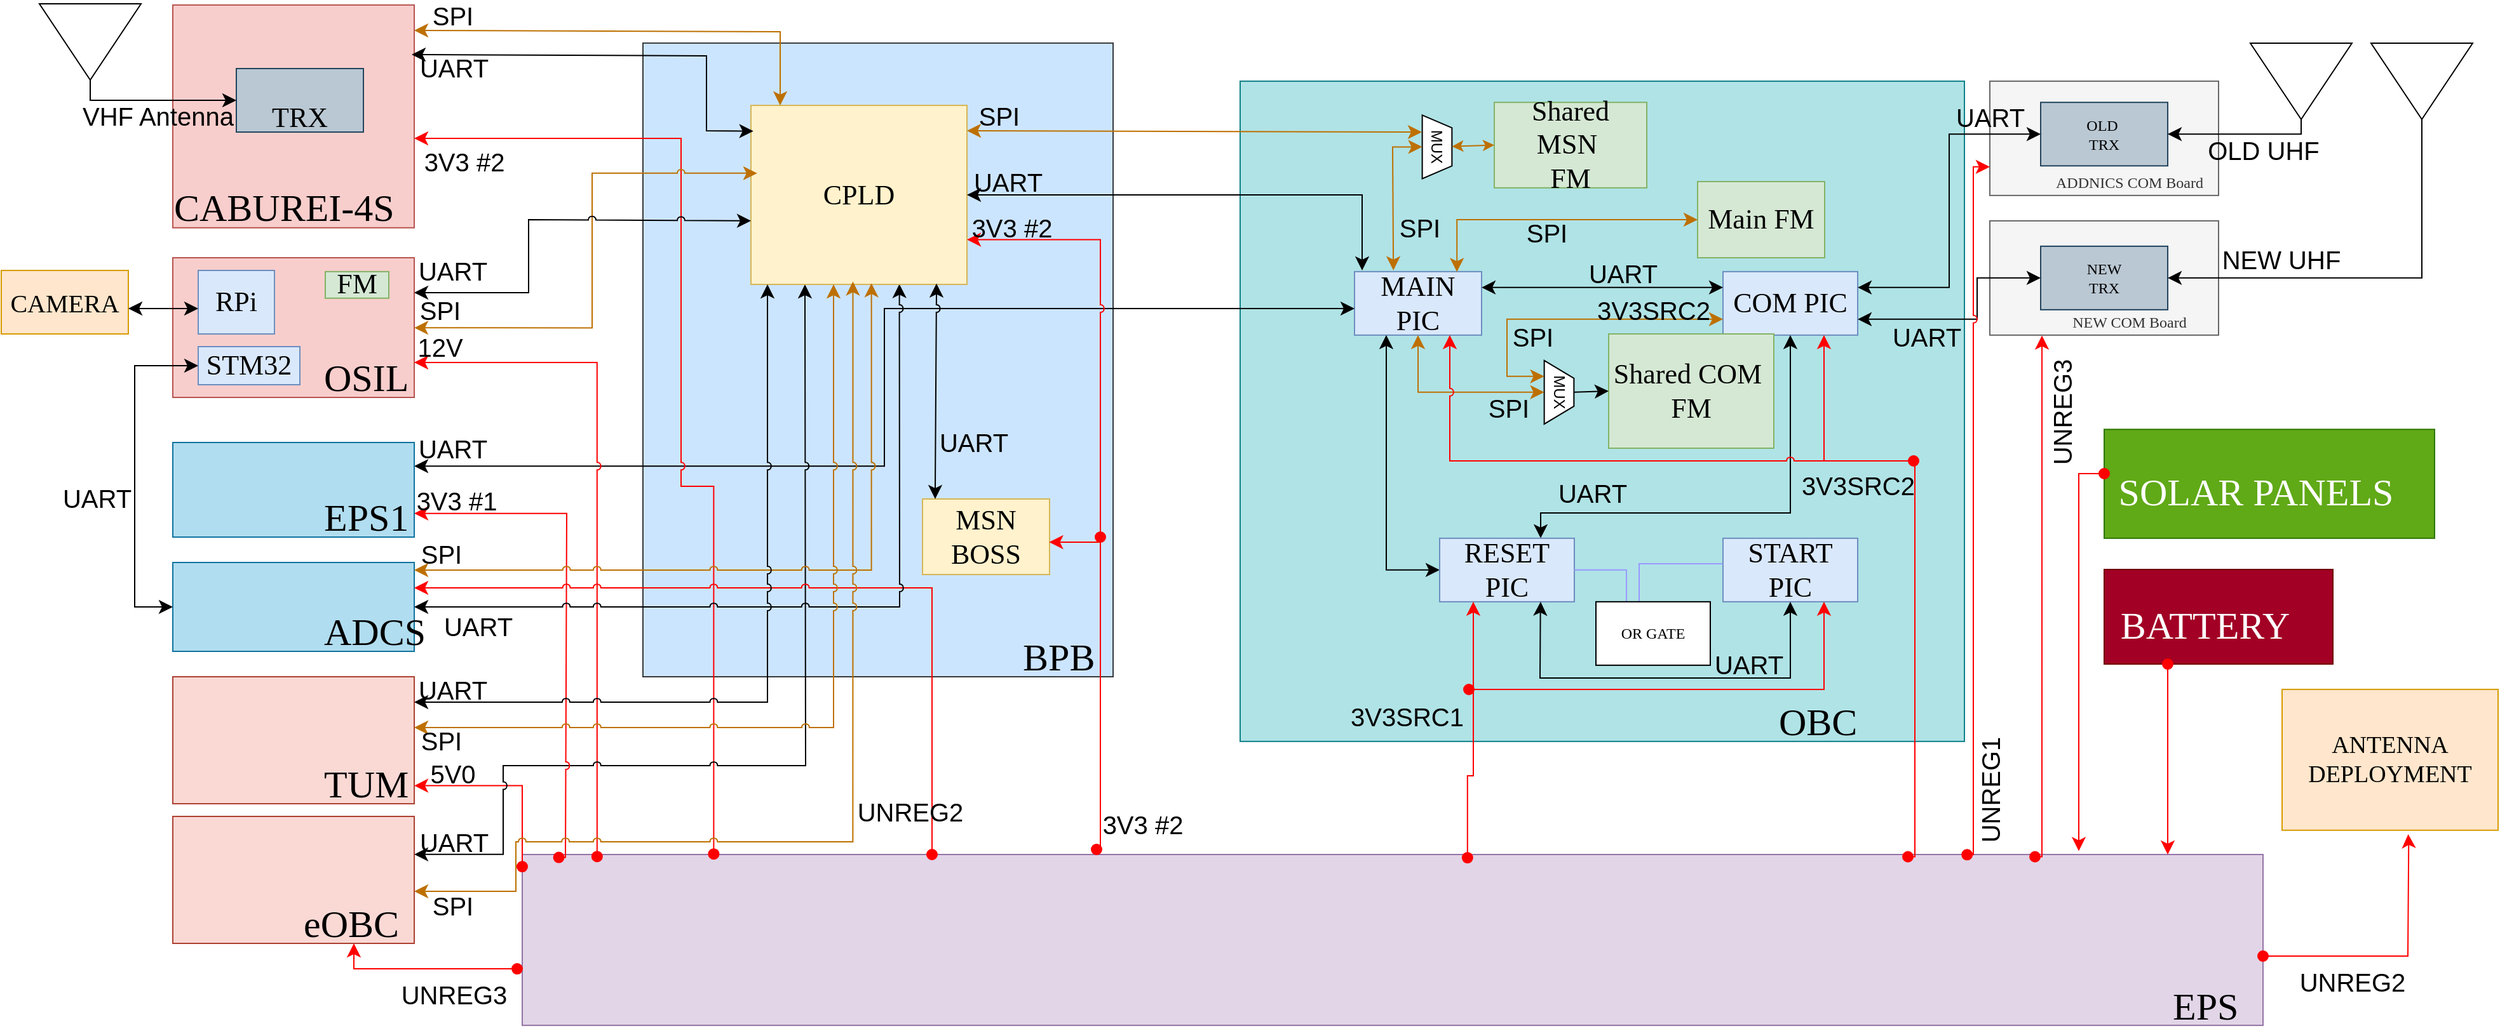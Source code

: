 <mxfile version="26.0.7" pages="2">
  <diagram name="BIRDSRP_SYSTEM_BLOCK_DIAGRAM" id="RyTt8miqXWO4tbNBZ-sP">
    <mxGraphModel dx="2787" dy="868" grid="1" gridSize="10" guides="1" tooltips="1" connect="1" arrows="1" fold="1" page="1" pageScale="1" pageWidth="1100" pageHeight="850" math="0" shadow="0">
      <root>
        <mxCell id="0" />
        <mxCell id="1" parent="0" />
        <mxCell id="8Y4_HuB13osn8gQd0_Ju-192" value="&lt;span style=&quot;font-size: 30px;&quot;&gt;EPS&lt;/span&gt;" style="whiteSpace=wrap;html=1;rounded=0;shadow=0;comic=0;labelBackgroundColor=none;strokeWidth=1;fontFamily=Verdana;fontSize=12;align=left;labelPosition=right;verticalLabelPosition=bottom;verticalAlign=top;spacing=-50;spacingTop=12;spacingLeft=-21;fillColor=#e1d5e7;strokeColor=#9673a6;" parent="1" vertex="1">
          <mxGeometry x="-315" y="710" width="1370" height="134.57" as="geometry" />
        </mxCell>
        <mxCell id="8Y4_HuB13osn8gQd0_Ju-176" value="&lt;font style=&quot;font-size: 30px;&quot;&gt;BPB&lt;/font&gt;" style="whiteSpace=wrap;html=1;rounded=0;shadow=0;comic=0;labelBackgroundColor=none;strokeWidth=1;fontFamily=Verdana;fontSize=12;align=left;labelPosition=right;verticalLabelPosition=bottom;verticalAlign=top;spacing=-50;spacingTop=12;spacingLeft=-21;fillColor=#cce5ff;strokeColor=#36393d;" parent="1" vertex="1">
          <mxGeometry x="-220" y="70.93" width="370" height="499.07" as="geometry" />
        </mxCell>
        <mxCell id="8Y4_HuB13osn8gQd0_Ju-1" value="&lt;font style=&quot;font-size: 30px;&quot;&gt;OBC&lt;/font&gt;" style="whiteSpace=wrap;html=1;rounded=0;shadow=0;comic=0;labelBackgroundColor=none;strokeWidth=1;fontFamily=Verdana;fontSize=12;align=left;labelPosition=right;verticalLabelPosition=bottom;verticalAlign=top;spacing=-50;spacingTop=12;spacingLeft=-96;fillColor=#b0e3e6;strokeColor=#0e8088;" parent="1" vertex="1">
          <mxGeometry x="250" y="100.93" width="570" height="520" as="geometry" />
        </mxCell>
        <mxCell id="8Y4_HuB13osn8gQd0_Ju-2" value="Shared MSN&amp;nbsp;&lt;div&gt;FM&lt;/div&gt;" style="shape=rect;dashed=0;shadow=0;html=1;whiteSpace=wrap;rotation=0;rounded=0;comic=0;labelBackgroundColor=none;strokeWidth=1;fontFamily=Verdana;fontSize=22;align=center;fillColor=#d5e8d4;strokeColor=#82b366;direction=south;" parent="1" vertex="1">
          <mxGeometry x="450" y="117.63" width="120" height="67.31" as="geometry" />
        </mxCell>
        <mxCell id="8Y4_HuB13osn8gQd0_Ju-3" value="MAIN PIC" style="shape=rect;dashed=0;shadow=0;html=1;whiteSpace=wrap;rounded=0;comic=0;labelBackgroundColor=none;strokeWidth=1;fontFamily=Verdana;fontSize=22;align=center;fillColor=#dae8fc;strokeColor=#6c8ebf;" parent="1" vertex="1">
          <mxGeometry x="340" y="250.93" width="100" height="50" as="geometry" />
        </mxCell>
        <mxCell id="8Y4_HuB13osn8gQd0_Ju-4" value="COM PIC" style="shape=rect;dashed=0;shadow=0;html=1;whiteSpace=wrap;rounded=0;comic=0;labelBackgroundColor=none;strokeWidth=1;fontFamily=Verdana;fontSize=22;align=center;fillColor=#dae8fc;strokeColor=#6c8ebf;" parent="1" vertex="1">
          <mxGeometry x="630" y="250.93" width="106" height="50" as="geometry" />
        </mxCell>
        <mxCell id="8Y4_HuB13osn8gQd0_Ju-5" value="MUX" style="shape=trapezoid;perimeter=trapezoidPerimeter;whiteSpace=wrap;html=1;fixedSize=1;rotation=90;size=14;" parent="1" vertex="1">
          <mxGeometry x="476" y="334.25" width="50" height="23.37" as="geometry" />
        </mxCell>
        <mxCell id="8Y4_HuB13osn8gQd0_Ju-6" value="" style="triangle;whiteSpace=wrap;html=1;rotation=90;" parent="1" vertex="1">
          <mxGeometry x="1055" y="61" width="60" height="80" as="geometry" />
        </mxCell>
        <mxCell id="8Y4_HuB13osn8gQd0_Ju-7" value="" style="triangle;whiteSpace=wrap;html=1;rotation=90;" parent="1" vertex="1">
          <mxGeometry x="1150" y="61" width="60" height="80" as="geometry" />
        </mxCell>
        <mxCell id="8Y4_HuB13osn8gQd0_Ju-8" value="&lt;div style=&quot;font-size: 22px;&quot;&gt;Main FM&lt;/div&gt;" style="shape=rect;dashed=0;shadow=0;html=1;whiteSpace=wrap;rotation=0;rounded=0;comic=0;labelBackgroundColor=none;strokeWidth=1;fontFamily=Verdana;fontSize=22;align=center;fillColor=#d5e8d4;strokeColor=#82b366;" parent="1" vertex="1">
          <mxGeometry x="610" y="180" width="100" height="60" as="geometry" />
        </mxCell>
        <mxCell id="8Y4_HuB13osn8gQd0_Ju-9" value="Shared COM&amp;nbsp;&lt;div style=&quot;font-size: 22px;&quot;&gt;FM&lt;/div&gt;" style="shape=rect;dashed=0;shadow=0;html=1;whiteSpace=wrap;rotation=0;rounded=0;comic=0;labelBackgroundColor=none;strokeWidth=1;fontFamily=Verdana;fontSize=22;align=center;fillColor=#d5e8d4;strokeColor=#82b366;" parent="1" vertex="1">
          <mxGeometry x="540" y="300" width="130" height="90" as="geometry" />
        </mxCell>
        <mxCell id="8Y4_HuB13osn8gQd0_Ju-10" value="MUX" style="shape=trapezoid;perimeter=trapezoidPerimeter;whiteSpace=wrap;html=1;fixedSize=1;rotation=90;size=10;" parent="1" vertex="1">
          <mxGeometry x="380" y="141" width="50" height="23.37" as="geometry" />
        </mxCell>
        <mxCell id="8Y4_HuB13osn8gQd0_Ju-12" value="" style="endArrow=classic;html=1;rounded=0;fontSize=12;startSize=8;endSize=8;curved=1;exitX=1;exitY=0.25;exitDx=0;exitDy=0;entryX=0;entryY=0.25;entryDx=0;entryDy=0;startArrow=classic;startFill=1;" parent="1" source="8Y4_HuB13osn8gQd0_Ju-3" target="8Y4_HuB13osn8gQd0_Ju-4" edge="1">
          <mxGeometry width="50" height="50" relative="1" as="geometry">
            <mxPoint x="430" y="400.93" as="sourcePoint" />
            <mxPoint x="480" y="350.93" as="targetPoint" />
          </mxGeometry>
        </mxCell>
        <mxCell id="8Y4_HuB13osn8gQd0_Ju-13" value="UART" style="edgeLabel;html=1;align=center;verticalAlign=middle;resizable=0;points=[];fontSize=20;labelBackgroundColor=none;" parent="8Y4_HuB13osn8gQd0_Ju-12" vertex="1" connectable="0">
          <mxGeometry x="0.209" relative="1" as="geometry">
            <mxPoint x="-4" y="-12" as="offset" />
          </mxGeometry>
        </mxCell>
        <mxCell id="8Y4_HuB13osn8gQd0_Ju-14" value="" style="endArrow=classic;html=1;rounded=0;fontSize=12;startSize=8;endSize=8;exitX=0.5;exitY=1;exitDx=0;exitDy=0;edgeStyle=orthogonalEdgeStyle;startArrow=classic;startFill=1;entryX=0.306;entryY=-0.021;entryDx=0;entryDy=0;entryPerimeter=0;fillColor=#f0a30a;strokeColor=#BD7000;jumpStyle=arc;" parent="1" source="8Y4_HuB13osn8gQd0_Ju-10" target="8Y4_HuB13osn8gQd0_Ju-3" edge="1">
          <mxGeometry width="50" height="50" relative="1" as="geometry">
            <mxPoint x="440" y="300.65" as="sourcePoint" />
            <mxPoint x="370" y="230" as="targetPoint" />
            <Array as="points">
              <mxPoint x="370" y="153" />
              <mxPoint x="370" y="156" />
              <mxPoint x="371" y="156" />
            </Array>
          </mxGeometry>
        </mxCell>
        <mxCell id="8Y4_HuB13osn8gQd0_Ju-15" value="SPI" style="edgeLabel;html=1;align=center;verticalAlign=middle;resizable=0;points=[];fontSize=20;labelBackgroundColor=none;" parent="8Y4_HuB13osn8gQd0_Ju-14" vertex="1" connectable="0">
          <mxGeometry x="-0.26" relative="1" as="geometry">
            <mxPoint x="20" y="42" as="offset" />
          </mxGeometry>
        </mxCell>
        <mxCell id="8Y4_HuB13osn8gQd0_Ju-17" value="" style="endArrow=classic;html=1;rounded=0;fontSize=12;startSize=8;endSize=8;exitX=0.5;exitY=1;exitDx=0;exitDy=0;entryX=0.5;entryY=1;entryDx=0;entryDy=0;startArrow=classic;startFill=1;edgeStyle=orthogonalEdgeStyle;jumpStyle=arc;fillColor=#f0a30a;strokeColor=#BD7000;" parent="1" source="8Y4_HuB13osn8gQd0_Ju-3" target="8Y4_HuB13osn8gQd0_Ju-5" edge="1">
          <mxGeometry width="50" height="50" relative="1" as="geometry">
            <mxPoint x="470" y="293.93" as="sourcePoint" />
            <mxPoint x="580" y="293.93" as="targetPoint" />
          </mxGeometry>
        </mxCell>
        <mxCell id="8Y4_HuB13osn8gQd0_Ju-18" value="SPI" style="edgeLabel;html=1;align=center;verticalAlign=middle;resizable=0;points=[];fontSize=20;labelBackgroundColor=none;" parent="8Y4_HuB13osn8gQd0_Ju-17" vertex="1" connectable="0">
          <mxGeometry x="0.097" y="1" relative="1" as="geometry">
            <mxPoint x="37" y="13" as="offset" />
          </mxGeometry>
        </mxCell>
        <mxCell id="8Y4_HuB13osn8gQd0_Ju-19" value="" style="endArrow=classic;html=1;rounded=0;fontSize=12;startSize=8;endSize=8;curved=1;exitX=0.5;exitY=0;exitDx=0;exitDy=0;entryX=0;entryY=0.5;entryDx=0;entryDy=0;" parent="1" source="8Y4_HuB13osn8gQd0_Ju-5" target="8Y4_HuB13osn8gQd0_Ju-9" edge="1">
          <mxGeometry width="50" height="50" relative="1" as="geometry">
            <mxPoint x="480" y="303.93" as="sourcePoint" />
            <mxPoint x="590" y="303.93" as="targetPoint" />
          </mxGeometry>
        </mxCell>
        <mxCell id="8Y4_HuB13osn8gQd0_Ju-20" value="" style="endArrow=classic;html=1;rounded=0;fontSize=12;startSize=8;endSize=8;exitX=0;exitY=0.75;exitDx=0;exitDy=0;entryX=0.25;entryY=1;entryDx=0;entryDy=0;edgeStyle=elbowEdgeStyle;startArrow=classic;startFill=1;fillColor=#f0a30a;strokeColor=#BD7000;jumpStyle=arc;" parent="1" source="8Y4_HuB13osn8gQd0_Ju-4" target="8Y4_HuB13osn8gQd0_Ju-5" edge="1">
          <mxGeometry width="50" height="50" relative="1" as="geometry">
            <mxPoint x="490" y="313.93" as="sourcePoint" />
            <mxPoint x="600" y="313.93" as="targetPoint" />
            <Array as="points">
              <mxPoint x="460" y="310.93" />
            </Array>
          </mxGeometry>
        </mxCell>
        <mxCell id="8Y4_HuB13osn8gQd0_Ju-21" value="SPI" style="edgeLabel;html=1;align=center;verticalAlign=middle;resizable=0;points=[];fontSize=20;labelBackgroundColor=none;" parent="8Y4_HuB13osn8gQd0_Ju-20" vertex="1" connectable="0">
          <mxGeometry x="0.246" y="2" relative="1" as="geometry">
            <mxPoint x="2" y="11" as="offset" />
          </mxGeometry>
        </mxCell>
        <mxCell id="8Y4_HuB13osn8gQd0_Ju-22" value="" style="endArrow=classic;html=1;rounded=0;fontSize=12;startSize=8;endSize=8;exitX=0;exitY=0.5;exitDx=0;exitDy=0;startArrow=classic;startFill=1;edgeStyle=orthogonalEdgeStyle;entryX=0.806;entryY=0.005;entryDx=0;entryDy=0;entryPerimeter=0;jumpStyle=arc;fillColor=#f0a30a;strokeColor=#BD7000;" parent="1" source="8Y4_HuB13osn8gQd0_Ju-8" target="8Y4_HuB13osn8gQd0_Ju-3" edge="1">
          <mxGeometry width="50" height="50" relative="1" as="geometry">
            <mxPoint x="400" y="310.93" as="sourcePoint" />
            <mxPoint x="420" y="240" as="targetPoint" />
            <Array as="points">
              <mxPoint x="421" y="210" />
            </Array>
          </mxGeometry>
        </mxCell>
        <mxCell id="8Y4_HuB13osn8gQd0_Ju-23" value="SPI" style="edgeLabel;html=1;align=center;verticalAlign=middle;resizable=0;points=[];fontSize=20;labelBackgroundColor=none;" parent="8Y4_HuB13osn8gQd0_Ju-22" vertex="1" connectable="0">
          <mxGeometry x="0.097" y="1" relative="1" as="geometry">
            <mxPoint x="7" y="9" as="offset" />
          </mxGeometry>
        </mxCell>
        <mxCell id="8Y4_HuB13osn8gQd0_Ju-25" value="&lt;blockquote style=&quot;margin: 0 0 0 40px; border: none; padding: 0px;&quot;&gt;&lt;p style=&quot;line-height: 120%; margin-bottom: 0px; margin-left: 0px; margin-top: 70px;&quot;&gt;ADDNICS COM Board&lt;/p&gt;&lt;/blockquote&gt;" style="shape=rect;dashed=0;shadow=0;html=1;whiteSpace=wrap;rounded=0;comic=0;labelBackgroundColor=none;strokeWidth=1;fontFamily=Verdana;fontSize=12;align=center;fillColor=#f5f5f5;fontColor=#333333;strokeColor=#666666;" parent="1" vertex="1">
          <mxGeometry x="840" y="100.93" width="180" height="90" as="geometry" />
        </mxCell>
        <mxCell id="8Y4_HuB13osn8gQd0_Ju-26" value="OLD&amp;nbsp;&lt;div&gt;TRX&lt;/div&gt;" style="shape=rect;dashed=0;shadow=0;html=1;whiteSpace=wrap;rotation=0;rounded=0;comic=0;labelBackgroundColor=none;strokeWidth=1;fontFamily=Verdana;fontSize=12;align=center;fillColor=#bac8d3;strokeColor=#23445d;" parent="1" vertex="1">
          <mxGeometry x="880" y="117.63" width="100" height="50" as="geometry" />
        </mxCell>
        <mxCell id="8Y4_HuB13osn8gQd0_Ju-27" value="&lt;blockquote style=&quot;margin: 0 0 0 40px; border: none; padding: 0px;&quot;&gt;&lt;p style=&quot;line-height: 120%; margin-bottom: 0px; margin-left: 0px; margin-top: 70px;&quot;&gt;NEW COM Board&lt;/p&gt;&lt;/blockquote&gt;" style="shape=rect;dashed=0;shadow=0;html=1;whiteSpace=wrap;rounded=0;comic=0;labelBackgroundColor=none;strokeWidth=1;fontFamily=Verdana;fontSize=12;align=center;fillColor=#f5f5f5;strokeColor=#666666;fontColor=#333333;" parent="1" vertex="1">
          <mxGeometry x="840" y="210.93" width="180" height="90" as="geometry" />
        </mxCell>
        <mxCell id="8Y4_HuB13osn8gQd0_Ju-28" value="NEW&lt;div&gt;TRX&lt;/div&gt;" style="shape=rect;dashed=0;shadow=0;html=1;whiteSpace=wrap;rotation=0;rounded=0;comic=0;labelBackgroundColor=none;strokeWidth=1;fontFamily=Verdana;fontSize=12;align=center;fillColor=#bac8d3;strokeColor=#23445d;" parent="1" vertex="1">
          <mxGeometry x="880" y="230.93" width="100" height="50" as="geometry" />
        </mxCell>
        <mxCell id="8Y4_HuB13osn8gQd0_Ju-29" value="" style="endArrow=none;html=1;rounded=0;fontSize=12;startSize=8;endSize=8;entryX=1;entryY=0.5;entryDx=0;entryDy=0;startArrow=classic;startFill=1;edgeStyle=orthogonalEdgeStyle;exitX=1;exitY=0.5;exitDx=0;exitDy=0;endFill=0;" parent="1" source="8Y4_HuB13osn8gQd0_Ju-26" target="8Y4_HuB13osn8gQd0_Ju-6" edge="1">
          <mxGeometry width="50" height="50" relative="1" as="geometry">
            <mxPoint x="450" y="273.93" as="sourcePoint" />
            <mxPoint x="640" y="273.93" as="targetPoint" />
          </mxGeometry>
        </mxCell>
        <mxCell id="8Y4_HuB13osn8gQd0_Ju-30" value="OLD UHF" style="edgeLabel;html=1;align=center;verticalAlign=middle;resizable=0;points=[];fontSize=20;labelBackgroundColor=none;" parent="8Y4_HuB13osn8gQd0_Ju-29" vertex="1" connectable="0">
          <mxGeometry x="0.103" relative="1" as="geometry">
            <mxPoint x="10" y="12" as="offset" />
          </mxGeometry>
        </mxCell>
        <mxCell id="8Y4_HuB13osn8gQd0_Ju-31" value="" style="endArrow=none;html=1;rounded=0;fontSize=12;startSize=8;endSize=8;entryX=1;entryY=0.5;entryDx=0;entryDy=0;startArrow=classic;startFill=1;edgeStyle=orthogonalEdgeStyle;exitX=1;exitY=0.5;exitDx=0;exitDy=0;endFill=0;" parent="1" source="8Y4_HuB13osn8gQd0_Ju-28" target="8Y4_HuB13osn8gQd0_Ju-7" edge="1">
          <mxGeometry width="50" height="50" relative="1" as="geometry">
            <mxPoint x="746" y="273.93" as="sourcePoint" />
            <mxPoint x="940" y="197.93" as="targetPoint" />
            <Array as="points">
              <mxPoint x="1180" y="255.93" />
            </Array>
          </mxGeometry>
        </mxCell>
        <mxCell id="8Y4_HuB13osn8gQd0_Ju-32" value="NEW UHF" style="edgeLabel;html=1;align=center;verticalAlign=middle;resizable=0;points=[];fontSize=20;labelBackgroundColor=none;" parent="8Y4_HuB13osn8gQd0_Ju-31" vertex="1" connectable="0">
          <mxGeometry x="0.22" y="-2" relative="1" as="geometry">
            <mxPoint x="-109" y="-17" as="offset" />
          </mxGeometry>
        </mxCell>
        <mxCell id="8Y4_HuB13osn8gQd0_Ju-33" value="" style="endArrow=classic;html=1;rounded=0;fontSize=12;startSize=8;endSize=8;exitX=1;exitY=0.25;exitDx=0;exitDy=0;startArrow=classic;startFill=1;entryX=0;entryY=0.5;entryDx=0;entryDy=0;edgeStyle=orthogonalEdgeStyle;jumpStyle=arc;" parent="1" source="8Y4_HuB13osn8gQd0_Ju-4" target="8Y4_HuB13osn8gQd0_Ju-26" edge="1">
          <mxGeometry width="50" height="50" relative="1" as="geometry">
            <mxPoint x="672" y="310.93" as="sourcePoint" />
            <mxPoint x="672" y="469.93" as="targetPoint" />
          </mxGeometry>
        </mxCell>
        <mxCell id="8Y4_HuB13osn8gQd0_Ju-34" value="UART" style="edgeLabel;html=1;align=center;verticalAlign=middle;resizable=0;points=[];fontSize=20;labelBackgroundColor=none;" parent="8Y4_HuB13osn8gQd0_Ju-33" vertex="1" connectable="0">
          <mxGeometry x="0.209" relative="1" as="geometry">
            <mxPoint x="32" y="-47" as="offset" />
          </mxGeometry>
        </mxCell>
        <mxCell id="8Y4_HuB13osn8gQd0_Ju-35" value="" style="endArrow=classic;html=1;rounded=0;fontSize=12;startSize=8;endSize=8;exitX=1;exitY=0.75;exitDx=0;exitDy=0;startArrow=classic;startFill=1;entryX=0;entryY=0.5;entryDx=0;entryDy=0;edgeStyle=orthogonalEdgeStyle;jumpStyle=arc;" parent="1" source="8Y4_HuB13osn8gQd0_Ju-4" target="8Y4_HuB13osn8gQd0_Ju-28" edge="1">
          <mxGeometry width="50" height="50" relative="1" as="geometry">
            <mxPoint x="746" y="273.93" as="sourcePoint" />
            <mxPoint x="890" y="152.93" as="targetPoint" />
            <Array as="points">
              <mxPoint x="830" y="288.93" />
              <mxPoint x="830" y="255.93" />
            </Array>
          </mxGeometry>
        </mxCell>
        <mxCell id="8Y4_HuB13osn8gQd0_Ju-36" value="UART" style="edgeLabel;html=1;align=center;verticalAlign=middle;resizable=0;points=[];fontSize=20;labelBackgroundColor=none;" parent="8Y4_HuB13osn8gQd0_Ju-35" vertex="1" connectable="0">
          <mxGeometry x="0.209" relative="1" as="geometry">
            <mxPoint x="-40" y="26" as="offset" />
          </mxGeometry>
        </mxCell>
        <mxCell id="8Y4_HuB13osn8gQd0_Ju-37" value="" style="endArrow=classic;html=1;rounded=0;fontSize=12;startSize=8;endSize=8;entryX=0;entryY=0.5;entryDx=0;entryDy=0;startArrow=classic;startFill=1;exitX=0.25;exitY=1;exitDx=0;exitDy=0;edgeStyle=orthogonalEdgeStyle;jumpStyle=arc;" parent="1" source="8Y4_HuB13osn8gQd0_Ju-3" target="8Y4_HuB13osn8gQd0_Ju-40" edge="1">
          <mxGeometry width="50" height="50" relative="1" as="geometry">
            <mxPoint x="470" y="300.933" as="sourcePoint" />
            <mxPoint x="290" y="451.79" as="targetPoint" />
          </mxGeometry>
        </mxCell>
        <mxCell id="8Y4_HuB13osn8gQd0_Ju-65" value="" style="endArrow=classic;html=1;rounded=0;fontSize=12;startSize=8;endSize=8;entryX=0.75;entryY=0;entryDx=0;entryDy=0;startArrow=classic;startFill=1;exitX=0.5;exitY=1;exitDx=0;exitDy=0;edgeStyle=orthogonalEdgeStyle;jumpStyle=arc;" parent="1" source="8Y4_HuB13osn8gQd0_Ju-4" target="8Y4_HuB13osn8gQd0_Ju-40" edge="1">
          <mxGeometry width="50" height="50" relative="1" as="geometry">
            <mxPoint x="375" y="310.93" as="sourcePoint" />
            <mxPoint x="417" y="495.93" as="targetPoint" />
            <Array as="points">
              <mxPoint x="683" y="440.93" />
              <mxPoint x="487" y="440.93" />
            </Array>
          </mxGeometry>
        </mxCell>
        <mxCell id="8Y4_HuB13osn8gQd0_Ju-66" value="UART" style="edgeLabel;html=1;align=center;verticalAlign=middle;resizable=0;points=[];fontSize=20;labelBackgroundColor=none;" parent="8Y4_HuB13osn8gQd0_Ju-65" vertex="1" connectable="0">
          <mxGeometry x="0.209" relative="1" as="geometry">
            <mxPoint x="-81" y="-16" as="offset" />
          </mxGeometry>
        </mxCell>
        <mxCell id="8Y4_HuB13osn8gQd0_Ju-72" value="" style="endArrow=classic;html=1;rounded=0;fontSize=12;startSize=8;endSize=8;exitX=1;exitY=0.25;exitDx=0;exitDy=0;startArrow=classic;startFill=1;edgeStyle=orthogonalEdgeStyle;jumpStyle=arc;" parent="1" source="lw0yMOgiwNNx-VFxVVQm-4" edge="1">
          <mxGeometry width="50" height="50" relative="1" as="geometry">
            <mxPoint x="230" y="290.93" as="sourcePoint" />
            <mxPoint x="340" y="280" as="targetPoint" />
            <Array as="points">
              <mxPoint x="-30" y="404" />
              <mxPoint x="-30" y="280" />
              <mxPoint x="340" y="280" />
            </Array>
          </mxGeometry>
        </mxCell>
        <mxCell id="8Y4_HuB13osn8gQd0_Ju-78" value="MSN&lt;div&gt;BOSS&lt;/div&gt;" style="shape=rect;dashed=0;shadow=0;html=1;whiteSpace=wrap;rotation=0;rounded=0;comic=0;labelBackgroundColor=none;strokeWidth=1;fontFamily=Verdana;fontSize=22;align=center;fillColor=#fff2cc;strokeColor=#d6b656;" parent="1" vertex="1">
          <mxGeometry y="430" width="100" height="59.5" as="geometry" />
        </mxCell>
        <mxCell id="8Y4_HuB13osn8gQd0_Ju-161" value="" style="group" parent="1" vertex="1" connectable="0">
          <mxGeometry x="310" y="625.43" width="50" height="20" as="geometry" />
        </mxCell>
        <mxCell id="8Y4_HuB13osn8gQd0_Ju-40" value="RESET PIC" style="shape=rect;dashed=0;shadow=0;html=1;whiteSpace=wrap;rounded=0;comic=0;labelBackgroundColor=none;strokeWidth=1;fontFamily=Verdana;fontSize=22;align=center;fillColor=#dae8fc;strokeColor=#6c8ebf;" parent="1" vertex="1">
          <mxGeometry x="407" y="460.93" width="106" height="50" as="geometry" />
        </mxCell>
        <mxCell id="8Y4_HuB13osn8gQd0_Ju-41" value="START PIC" style="shape=rect;dashed=0;shadow=0;html=1;whiteSpace=wrap;rounded=0;comic=0;labelBackgroundColor=none;strokeWidth=1;fontFamily=Verdana;fontSize=22;align=center;fillColor=#dae8fc;strokeColor=#6c8ebf;" parent="1" vertex="1">
          <mxGeometry x="630" y="460.93" width="106" height="50" as="geometry" />
        </mxCell>
        <mxCell id="8Y4_HuB13osn8gQd0_Ju-42" value="" style="endArrow=classic;html=1;rounded=0;fontSize=12;startSize=8;endSize=8;exitX=0.5;exitY=1;exitDx=0;exitDy=0;startArrow=classic;startFill=1;entryX=0.75;entryY=1;entryDx=0;entryDy=0;edgeStyle=orthogonalEdgeStyle;jumpStyle=arc;" parent="1" source="8Y4_HuB13osn8gQd0_Ju-41" target="8Y4_HuB13osn8gQd0_Ju-40" edge="1">
          <mxGeometry width="50" height="50" relative="1" as="geometry">
            <mxPoint x="520" y="273.93" as="sourcePoint" />
            <mxPoint x="710" y="273.93" as="targetPoint" />
            <Array as="points">
              <mxPoint x="683" y="570.93" />
              <mxPoint x="486" y="570.93" />
              <mxPoint x="486" y="530.93" />
            </Array>
          </mxGeometry>
        </mxCell>
        <mxCell id="8Y4_HuB13osn8gQd0_Ju-43" value="UART" style="edgeLabel;html=1;align=center;verticalAlign=middle;resizable=0;points=[];fontSize=20;labelBackgroundColor=none;" parent="8Y4_HuB13osn8gQd0_Ju-42" vertex="1" connectable="0">
          <mxGeometry x="0.209" relative="1" as="geometry">
            <mxPoint x="99" y="-11" as="offset" />
          </mxGeometry>
        </mxCell>
        <mxCell id="8Y4_HuB13osn8gQd0_Ju-52" value="" style="endArrow=none;html=1;rounded=0;fontSize=12;startSize=8;endSize=8;strokeColor=#9999FF;exitX=0;exitY=0;exitDx=0;exitDy=20;exitPerimeter=0;edgeStyle=orthogonalEdgeStyle;entryX=1;entryY=0.5;entryDx=0;entryDy=0;" parent="1" target="8Y4_HuB13osn8gQd0_Ju-40" edge="1">
          <mxGeometry width="50" height="50" relative="1" as="geometry">
            <mxPoint x="554" y="520.93" as="sourcePoint" />
            <mxPoint x="524" y="480.93" as="targetPoint" />
            <Array as="points">
              <mxPoint x="554" y="485.93" />
            </Array>
          </mxGeometry>
        </mxCell>
        <mxCell id="8Y4_HuB13osn8gQd0_Ju-56" value="" style="endArrow=none;html=1;rounded=0;fontSize=12;startSize=8;endSize=8;strokeColor=#9999FF;exitX=0;exitY=0.5;exitDx=0;exitDy=0;exitPerimeter=0;edgeStyle=orthogonalEdgeStyle;entryX=0;entryY=0.405;entryDx=0;entryDy=0;entryPerimeter=0;" parent="1" target="8Y4_HuB13osn8gQd0_Ju-41" edge="1">
          <mxGeometry width="50" height="50" relative="1" as="geometry">
            <mxPoint x="564" y="520.93" as="sourcePoint" />
            <mxPoint x="630" y="470.93" as="targetPoint" />
            <Array as="points">
              <mxPoint x="564" y="480.93" />
              <mxPoint x="630" y="480.93" />
            </Array>
          </mxGeometry>
        </mxCell>
        <mxCell id="8Y4_HuB13osn8gQd0_Ju-44" value="" style="group;fontSize=22;" parent="1" vertex="1" connectable="0">
          <mxGeometry x="530" y="510.93" width="90" height="50" as="geometry" />
        </mxCell>
        <mxCell id="8Y4_HuB13osn8gQd0_Ju-45" value="OR GATE" style="shape=rect;dashed=0;shadow=0;html=1;whiteSpace=wrap;rounded=0;comic=0;labelBackgroundColor=none;strokeWidth=1;fontFamily=Verdana;fontSize=12;align=center;" parent="8Y4_HuB13osn8gQd0_Ju-44" vertex="1">
          <mxGeometry width="90" height="50" as="geometry" />
        </mxCell>
        <mxCell id="8Y4_HuB13osn8gQd0_Ju-172" value="&lt;span style=&quot;font-size: 19px; background-color: initial;&quot;&gt;ANTENNA DEPLOYMENT&lt;/span&gt;" style="shape=rect;dashed=0;shadow=0;html=1;whiteSpace=wrap;rotation=0;rounded=0;comic=0;labelBackgroundColor=none;strokeWidth=1;fontFamily=Verdana;fontSize=12;align=center;fillColor=#ffe6cc;strokeColor=#d79b00;" parent="1" vertex="1">
          <mxGeometry x="1070" y="579.96" width="170" height="110.93" as="geometry" />
        </mxCell>
        <mxCell id="8Y4_HuB13osn8gQd0_Ju-173" value="" style="endArrow=classic;html=1;rounded=0;fontSize=12;startSize=8;endSize=8;strokeColor=#FF0000;edgeStyle=orthogonalEdgeStyle;startArrow=oval;startFill=1;jumpStyle=arc;jumpSize=6;entryX=0.584;entryY=1.028;entryDx=0;entryDy=0;entryPerimeter=0;" parent="1" target="8Y4_HuB13osn8gQd0_Ju-172" edge="1">
          <mxGeometry relative="1" as="geometry">
            <mxPoint x="1055" y="790" as="sourcePoint" />
            <mxPoint x="1155" y="710" as="targetPoint" />
            <Array as="points">
              <mxPoint x="1169" y="790" />
              <mxPoint x="1169" y="740" />
              <mxPoint x="1170" y="740" />
              <mxPoint x="1170" y="710" />
              <mxPoint x="1169" y="710" />
            </Array>
          </mxGeometry>
        </mxCell>
        <mxCell id="8Y4_HuB13osn8gQd0_Ju-208" value="&lt;span style=&quot;font-size: 20px;&quot;&gt;UNREG2&lt;/span&gt;" style="edgeLabel;html=1;align=center;verticalAlign=middle;resizable=0;points=[];labelBackgroundColor=none;fontSize=20;" parent="8Y4_HuB13osn8gQd0_Ju-173" vertex="1" connectable="0">
          <mxGeometry x="-0.394" relative="1" as="geometry">
            <mxPoint x="6" y="20" as="offset" />
          </mxGeometry>
        </mxCell>
        <mxCell id="8Y4_HuB13osn8gQd0_Ju-178" value="&lt;font style=&quot;font-size: 30px;&quot;&gt;CABUREI-4S&lt;/font&gt;" style="whiteSpace=wrap;html=1;rounded=0;shadow=0;comic=0;labelBackgroundColor=none;strokeWidth=1;fontFamily=Verdana;fontSize=12;align=left;labelPosition=right;verticalLabelPosition=bottom;verticalAlign=top;spacing=-50;spacingTop=12;spacingLeft=-139;fillColor=#f8cecc;strokeColor=#b85450;" parent="1" vertex="1">
          <mxGeometry x="-590" y="40.93" width="190" height="175.46" as="geometry" />
        </mxCell>
        <mxCell id="8Y4_HuB13osn8gQd0_Ju-179" value="&lt;span style=&quot;font-size: 30px;&quot;&gt;OSIL&lt;/span&gt;" style="whiteSpace=wrap;html=1;rounded=0;shadow=0;comic=0;labelBackgroundColor=none;strokeWidth=1;fontFamily=Verdana;fontSize=12;align=left;labelPosition=right;verticalLabelPosition=bottom;verticalAlign=top;spacing=-50;spacingTop=12;spacingLeft=-21;fillColor=#f8cecc;strokeColor=#b85450;" parent="1" vertex="1">
          <mxGeometry x="-590" y="240" width="190" height="110" as="geometry" />
        </mxCell>
        <mxCell id="8Y4_HuB13osn8gQd0_Ju-180" value="&lt;span style=&quot;font-size: 30px;&quot;&gt;TUM&lt;/span&gt;" style="whiteSpace=wrap;html=1;rounded=0;shadow=0;comic=0;labelBackgroundColor=none;strokeWidth=1;fontFamily=Verdana;fontSize=12;align=left;labelPosition=right;verticalLabelPosition=bottom;verticalAlign=top;spacing=-50;spacingTop=12;spacingLeft=-21;fillColor=#fad9d5;strokeColor=#ae4132;" parent="1" vertex="1">
          <mxGeometry x="-590" y="570.0" width="190" height="100" as="geometry" />
        </mxCell>
        <mxCell id="8Y4_HuB13osn8gQd0_Ju-187" value="" style="triangle;whiteSpace=wrap;html=1;rotation=90;" parent="1" vertex="1">
          <mxGeometry x="-685" y="30" width="60" height="80" as="geometry" />
        </mxCell>
        <mxCell id="8Y4_HuB13osn8gQd0_Ju-188" value="&amp;nbsp;&lt;div style=&quot;font-size: 22px;&quot;&gt;TRX&lt;/div&gt;" style="shape=rect;dashed=0;shadow=0;html=1;whiteSpace=wrap;rotation=0;rounded=0;comic=0;labelBackgroundColor=none;strokeWidth=1;fontFamily=Verdana;fontSize=22;align=center;fillColor=#bac8d3;strokeColor=#23445d;" parent="1" vertex="1">
          <mxGeometry x="-540" y="91" width="100" height="50" as="geometry" />
        </mxCell>
        <mxCell id="8Y4_HuB13osn8gQd0_Ju-189" value="" style="endArrow=none;html=1;rounded=0;fontSize=12;startSize=8;endSize=8;entryX=1;entryY=0.5;entryDx=0;entryDy=0;startArrow=classic;startFill=1;edgeStyle=orthogonalEdgeStyle;exitX=0;exitY=0.5;exitDx=0;exitDy=0;endFill=0;" parent="1" source="8Y4_HuB13osn8gQd0_Ju-188" target="8Y4_HuB13osn8gQd0_Ju-187" edge="1">
          <mxGeometry width="50" height="50" relative="1" as="geometry">
            <mxPoint x="-1290" y="242.93" as="sourcePoint" />
            <mxPoint x="-1100" y="242.93" as="targetPoint" />
          </mxGeometry>
        </mxCell>
        <mxCell id="8Y4_HuB13osn8gQd0_Ju-190" value="VHF Antenna" style="edgeLabel;html=1;align=center;verticalAlign=middle;resizable=0;points=[];fontSize=20;labelBackgroundColor=none;" parent="8Y4_HuB13osn8gQd0_Ju-189" vertex="1" connectable="0">
          <mxGeometry x="0.103" relative="1" as="geometry">
            <mxPoint x="10" y="12" as="offset" />
          </mxGeometry>
        </mxCell>
        <mxCell id="8Y4_HuB13osn8gQd0_Ju-194" value="RPi" style="shape=rect;dashed=0;shadow=0;html=1;whiteSpace=wrap;rounded=0;comic=0;labelBackgroundColor=none;strokeWidth=1;fontFamily=Verdana;fontSize=22;align=center;fillColor=#dae8fc;strokeColor=#6c8ebf;" parent="1" vertex="1">
          <mxGeometry x="-570" y="250" width="60" height="50" as="geometry" />
        </mxCell>
        <mxCell id="8Y4_HuB13osn8gQd0_Ju-195" value="&lt;font style=&quot;font-size: 20px;&quot;&gt;CAMERA&lt;/font&gt;" style="shape=rect;dashed=0;shadow=0;html=1;whiteSpace=wrap;rotation=0;rounded=0;comic=0;labelBackgroundColor=none;strokeWidth=1;fontFamily=Verdana;fontSize=12;align=center;fillColor=#ffe6cc;strokeColor=#d79b00;" parent="1" vertex="1">
          <mxGeometry x="-725" y="250" width="100" height="50" as="geometry" />
        </mxCell>
        <mxCell id="8Y4_HuB13osn8gQd0_Ju-196" value="" style="endArrow=classic;html=1;rounded=0;fontSize=12;startSize=8;endSize=8;startArrow=classic;startFill=1;edgeStyle=orthogonalEdgeStyle;" parent="1" edge="1">
          <mxGeometry width="50" height="50" relative="1" as="geometry">
            <mxPoint x="-570" y="280" as="sourcePoint" />
            <mxPoint x="-625" y="280" as="targetPoint" />
            <Array as="points">
              <mxPoint x="-570" y="280" />
              <mxPoint x="-625" y="280" />
            </Array>
          </mxGeometry>
        </mxCell>
        <mxCell id="8Y4_HuB13osn8gQd0_Ju-198" value="&lt;span style=&quot;font-size: 30px;&quot;&gt;SOLAR PANELS&lt;/span&gt;" style="whiteSpace=wrap;html=1;rounded=0;shadow=0;comic=0;labelBackgroundColor=none;strokeWidth=1;fontFamily=Verdana;fontSize=12;align=center;labelPosition=center;verticalLabelPosition=middle;verticalAlign=middle;spacing=-50;spacingTop=12;spacingLeft=-21;fillColor=#60a917;fontColor=#ffffff;strokeColor=#2D7600;" parent="1" vertex="1">
          <mxGeometry x="930" y="375.18" width="260" height="85.75" as="geometry" />
        </mxCell>
        <mxCell id="8Y4_HuB13osn8gQd0_Ju-199" value="&lt;span style=&quot;font-size: 30px;&quot;&gt;BATTERY&lt;/span&gt;" style="whiteSpace=wrap;html=1;rounded=0;shadow=0;comic=0;labelBackgroundColor=none;strokeWidth=1;fontFamily=Verdana;fontSize=12;align=center;labelPosition=center;verticalLabelPosition=middle;verticalAlign=middle;spacing=-50;spacingTop=12;spacingLeft=-21;fillColor=#a20025;fontColor=#ffffff;strokeColor=#6F0000;" parent="1" vertex="1">
          <mxGeometry x="930" y="485.5" width="180" height="74.5" as="geometry" />
        </mxCell>
        <mxCell id="8Y4_HuB13osn8gQd0_Ju-200" value="" style="endArrow=classic;html=1;rounded=0;fontSize=12;startSize=8;endSize=8;strokeColor=#FF0000;edgeStyle=orthogonalEdgeStyle;entryX=1;entryY=0.858;entryDx=0;entryDy=0;startArrow=oval;startFill=1;jumpStyle=arc;jumpSize=6;exitX=0;exitY=0.071;exitDx=0;exitDy=0;exitPerimeter=0;entryPerimeter=0;" parent="1" source="8Y4_HuB13osn8gQd0_Ju-192" target="8Y4_HuB13osn8gQd0_Ju-180" edge="1">
          <mxGeometry relative="1" as="geometry">
            <mxPoint x="-310" y="660" as="sourcePoint" />
            <mxPoint x="-250" y="603.46" as="targetPoint" />
            <Array as="points">
              <mxPoint x="-400" y="655" />
            </Array>
          </mxGeometry>
        </mxCell>
        <mxCell id="8Y4_HuB13osn8gQd0_Ju-203" value="&lt;span style=&quot;font-size: 20px;&quot;&gt;5V0&lt;/span&gt;" style="edgeLabel;html=1;align=center;verticalAlign=middle;resizable=0;points=[];labelBackgroundColor=none;fontSize=20;" parent="8Y4_HuB13osn8gQd0_Ju-200" vertex="1" connectable="0">
          <mxGeometry x="-0.099" y="-2" relative="1" as="geometry">
            <mxPoint x="-52" y="-8" as="offset" />
          </mxGeometry>
        </mxCell>
        <mxCell id="8Y4_HuB13osn8gQd0_Ju-201" value="" style="endArrow=classic;html=1;rounded=0;fontSize=12;startSize=8;endSize=8;strokeColor=#FF0000;edgeStyle=orthogonalEdgeStyle;startArrow=oval;startFill=1;jumpStyle=arc;jumpSize=6;exitX=0.001;exitY=0.59;exitDx=0;exitDy=0;exitPerimeter=0;entryX=0.75;entryY=1;entryDx=0;entryDy=0;" parent="1" target="n_RVHwQSxKp4vke9gYCR-1" edge="1">
          <mxGeometry relative="1" as="geometry">
            <mxPoint x="-319" y="800.02" as="sourcePoint" />
            <mxPoint x="-450" y="800" as="targetPoint" />
            <Array as="points">
              <mxPoint x="-447" y="800" />
            </Array>
          </mxGeometry>
        </mxCell>
        <mxCell id="8Y4_HuB13osn8gQd0_Ju-202" value="&lt;span style=&quot;font-size: 20px;&quot;&gt;UNREG3&lt;/span&gt;" style="edgeLabel;html=1;align=center;verticalAlign=middle;resizable=0;points=[];labelBackgroundColor=none;fontSize=20;" parent="8Y4_HuB13osn8gQd0_Ju-201" vertex="1" connectable="0">
          <mxGeometry x="-0.173" y="-1" relative="1" as="geometry">
            <mxPoint x="11" y="21" as="offset" />
          </mxGeometry>
        </mxCell>
        <mxCell id="8Y4_HuB13osn8gQd0_Ju-204" value="" style="endArrow=classic;html=1;rounded=0;fontSize=12;startSize=8;endSize=8;strokeColor=#FF0000;edgeStyle=orthogonalEdgeStyle;entryX=1;entryY=0.75;entryDx=0;entryDy=0;startArrow=oval;startFill=1;jumpStyle=arc;jumpSize=6;exitX=0.043;exitY=0.012;exitDx=0;exitDy=0;exitPerimeter=0;" parent="1" source="8Y4_HuB13osn8gQd0_Ju-192" target="8Y4_HuB13osn8gQd0_Ju-179" edge="1">
          <mxGeometry relative="1" as="geometry">
            <mxPoint x="-299" y="735" as="sourcePoint" />
            <mxPoint x="-390" y="735" as="targetPoint" />
            <Array as="points">
              <mxPoint x="-256" y="323" />
            </Array>
          </mxGeometry>
        </mxCell>
        <mxCell id="8Y4_HuB13osn8gQd0_Ju-205" value="&lt;span style=&quot;font-size: 20px;&quot;&gt;12V&lt;/span&gt;" style="edgeLabel;html=1;align=center;verticalAlign=middle;resizable=0;points=[];labelBackgroundColor=none;fontSize=20;" parent="8Y4_HuB13osn8gQd0_Ju-204" vertex="1" connectable="0">
          <mxGeometry x="-0.099" y="-2" relative="1" as="geometry">
            <mxPoint x="-126" y="-162" as="offset" />
          </mxGeometry>
        </mxCell>
        <mxCell id="8Y4_HuB13osn8gQd0_Ju-206" value="" style="endArrow=classic;html=1;rounded=0;fontSize=12;startSize=8;endSize=8;strokeColor=#FF0000;edgeStyle=orthogonalEdgeStyle;startArrow=oval;startFill=1;jumpStyle=arc;jumpSize=6;exitX=0.11;exitY=-0.003;exitDx=0;exitDy=0;exitPerimeter=0;" parent="1" source="8Y4_HuB13osn8gQd0_Ju-192" target="8Y4_HuB13osn8gQd0_Ju-178" edge="1">
          <mxGeometry relative="1" as="geometry">
            <mxPoint x="-241" y="657" as="sourcePoint" />
            <mxPoint x="-390" y="420" as="targetPoint" />
            <Array as="points">
              <mxPoint x="-164" y="420" />
              <mxPoint x="-190" y="420" />
              <mxPoint x="-190" y="146" />
            </Array>
          </mxGeometry>
        </mxCell>
        <mxCell id="8Y4_HuB13osn8gQd0_Ju-207" value="&lt;span style=&quot;font-size: 20px;&quot;&gt;3V3 #2&lt;/span&gt;" style="edgeLabel;html=1;align=center;verticalAlign=middle;resizable=0;points=[];labelBackgroundColor=none;fontSize=20;" parent="8Y4_HuB13osn8gQd0_Ju-206" vertex="1" connectable="0">
          <mxGeometry x="-0.099" y="-2" relative="1" as="geometry">
            <mxPoint x="-173" y="-212" as="offset" />
          </mxGeometry>
        </mxCell>
        <mxCell id="8Y4_HuB13osn8gQd0_Ju-210" value="" style="endArrow=classic;html=1;rounded=0;fontSize=12;startSize=8;endSize=8;strokeColor=#FF0000;edgeStyle=orthogonalEdgeStyle;startArrow=oval;startFill=1;jumpStyle=arc;jumpSize=6;entryX=0.997;entryY=0.555;entryDx=0;entryDy=0;entryPerimeter=0;" parent="1" target="8Y4_HuB13osn8gQd0_Ju-78" edge="1">
          <mxGeometry relative="1" as="geometry">
            <mxPoint x="137" y="706" as="sourcePoint" />
            <mxPoint x="100" y="466" as="targetPoint" />
            <Array as="points">
              <mxPoint x="140" y="706" />
              <mxPoint x="140" y="464" />
              <mxPoint x="100" y="464" />
            </Array>
          </mxGeometry>
        </mxCell>
        <mxCell id="8Y4_HuB13osn8gQd0_Ju-211" value="&lt;span style=&quot;font-size: 20px;&quot;&gt;3V3 #2&lt;/span&gt;" style="edgeLabel;html=1;align=center;verticalAlign=middle;resizable=0;points=[];labelBackgroundColor=none;fontSize=20;" parent="8Y4_HuB13osn8gQd0_Ju-210" vertex="1" connectable="0">
          <mxGeometry x="-0.099" y="-2" relative="1" as="geometry">
            <mxPoint x="31" y="106" as="offset" />
          </mxGeometry>
        </mxCell>
        <mxCell id="8Y4_HuB13osn8gQd0_Ju-212" value="" style="endArrow=classic;html=1;rounded=0;fontSize=12;startSize=8;endSize=8;strokeColor=#FF0000;edgeStyle=orthogonalEdgeStyle;startArrow=oval;startFill=1;jumpStyle=arc;jumpSize=6;exitX=0;exitY=0.5;exitDx=0;exitDy=0;entryX=0.894;entryY=-0.02;entryDx=0;entryDy=0;entryPerimeter=0;" parent="1" target="8Y4_HuB13osn8gQd0_Ju-192" edge="1">
          <mxGeometry relative="1" as="geometry">
            <mxPoint x="930" y="410.005" as="sourcePoint" />
            <mxPoint x="910" y="700" as="targetPoint" />
            <Array as="points">
              <mxPoint x="910" y="410" />
              <mxPoint x="910" y="707" />
            </Array>
          </mxGeometry>
        </mxCell>
        <mxCell id="8Y4_HuB13osn8gQd0_Ju-214" value="" style="endArrow=classic;html=1;rounded=0;fontSize=12;startSize=8;endSize=8;strokeColor=#FF0000;edgeStyle=orthogonalEdgeStyle;startArrow=oval;startFill=1;jumpStyle=arc;jumpSize=6;" parent="1" edge="1">
          <mxGeometry relative="1" as="geometry">
            <mxPoint x="980" y="560" as="sourcePoint" />
            <mxPoint x="980" y="710" as="targetPoint" />
            <Array as="points">
              <mxPoint x="980" y="699" />
            </Array>
          </mxGeometry>
        </mxCell>
        <mxCell id="8Y4_HuB13osn8gQd0_Ju-215" value="" style="endArrow=classic;html=1;rounded=0;fontSize=12;startSize=8;endSize=8;strokeColor=#FF0000;edgeStyle=orthogonalEdgeStyle;entryX=0;entryY=0.75;entryDx=0;entryDy=0;startArrow=oval;startFill=1;jumpStyle=arc;jumpSize=6;exitX=0.83;exitY=0.001;exitDx=0;exitDy=0;exitPerimeter=0;" parent="1" source="8Y4_HuB13osn8gQd0_Ju-192" target="8Y4_HuB13osn8gQd0_Ju-25" edge="1">
          <mxGeometry relative="1" as="geometry">
            <mxPoint x="164" y="656" as="sourcePoint" />
            <mxPoint x="165" y="521" as="targetPoint" />
            <Array as="points">
              <mxPoint x="827" y="168" />
            </Array>
          </mxGeometry>
        </mxCell>
        <mxCell id="8Y4_HuB13osn8gQd0_Ju-216" value="&lt;span style=&quot;font-size: 20px;&quot;&gt;UNREG1&lt;/span&gt;" style="edgeLabel;html=1;align=center;verticalAlign=middle;resizable=0;points=[];labelBackgroundColor=none;fontSize=20;rotation=-90;" parent="8Y4_HuB13osn8gQd0_Ju-215" vertex="1" connectable="0">
          <mxGeometry x="-0.277" y="-1" relative="1" as="geometry">
            <mxPoint x="12" y="147" as="offset" />
          </mxGeometry>
        </mxCell>
        <mxCell id="8Y4_HuB13osn8gQd0_Ju-217" value="" style="endArrow=classic;html=1;rounded=0;fontSize=12;startSize=8;endSize=8;strokeColor=#FF0000;edgeStyle=orthogonalEdgeStyle;entryX=0.228;entryY=1.004;entryDx=0;entryDy=0;startArrow=oval;startFill=1;jumpStyle=arc;jumpSize=6;exitX=0.869;exitY=0.013;exitDx=0;exitDy=0;exitPerimeter=0;entryPerimeter=0;" parent="1" source="8Y4_HuB13osn8gQd0_Ju-192" target="8Y4_HuB13osn8gQd0_Ju-27" edge="1">
          <mxGeometry relative="1" as="geometry">
            <mxPoint x="846" y="640" as="sourcePoint" />
            <mxPoint x="850" y="178" as="targetPoint" />
            <Array as="points">
              <mxPoint x="881" y="350" />
              <mxPoint x="881" y="350" />
            </Array>
          </mxGeometry>
        </mxCell>
        <mxCell id="n_RVHwQSxKp4vke9gYCR-1" value="&lt;span style=&quot;font-size: 30px;&quot;&gt;eOBC&lt;/span&gt;" style="whiteSpace=wrap;html=1;rounded=0;shadow=0;comic=0;labelBackgroundColor=none;strokeWidth=1;fontFamily=Verdana;fontSize=12;align=left;labelPosition=right;verticalLabelPosition=bottom;verticalAlign=top;spacing=-50;spacingTop=12;spacingLeft=-37;fillColor=#fad9d5;strokeColor=#ae4132;" parent="1" vertex="1">
          <mxGeometry x="-590" y="680" width="190" height="100" as="geometry" />
        </mxCell>
        <mxCell id="n_RVHwQSxKp4vke9gYCR-2" value="" style="endArrow=classic;html=1;rounded=0;fontSize=12;startSize=8;endSize=8;startArrow=classic;startFill=1;edgeStyle=orthogonalEdgeStyle;entryX=1;entryY=0.5;entryDx=0;entryDy=0;exitX=0.25;exitY=1;exitDx=0;exitDy=0;jumpStyle=arc;" parent="1" source="go5ZbmKOvWPokWmQhSCn-1" edge="1">
          <mxGeometry width="50" height="50" relative="1" as="geometry">
            <mxPoint x="-90" y="280" as="sourcePoint" />
            <mxPoint x="-400" y="709.93" as="targetPoint" />
            <Array as="points">
              <mxPoint x="-92" y="280" />
              <mxPoint x="-92" y="640" />
              <mxPoint x="-330" y="640" />
              <mxPoint x="-330" y="710" />
            </Array>
          </mxGeometry>
        </mxCell>
        <mxCell id="n_RVHwQSxKp4vke9gYCR-3" value="UART" style="edgeLabel;html=1;align=center;verticalAlign=middle;resizable=0;points=[];fontSize=20;labelBackgroundColor=none;" parent="n_RVHwQSxKp4vke9gYCR-2" vertex="1" connectable="0">
          <mxGeometry x="0.209" relative="1" as="geometry">
            <mxPoint x="-199" y="60" as="offset" />
          </mxGeometry>
        </mxCell>
        <mxCell id="n_RVHwQSxKp4vke9gYCR-5" value="FM" style="shape=rect;dashed=0;shadow=0;html=1;whiteSpace=wrap;rotation=0;rounded=0;comic=0;labelBackgroundColor=none;strokeWidth=1;fontFamily=Verdana;fontSize=22;align=center;fillColor=#d5e8d4;strokeColor=#82b366;" parent="1" vertex="1">
          <mxGeometry x="-470" y="250.93" width="50" height="20.93" as="geometry" />
        </mxCell>
        <mxCell id="M8VXzURJ-uCORQhPkMvy-1" value="" style="endArrow=classic;html=1;rounded=0;fontSize=12;startSize=8;endSize=8;strokeColor=#FF0000;edgeStyle=orthogonalEdgeStyle;entryX=1;entryY=0.75;entryDx=0;entryDy=0;startArrow=oval;startFill=1;jumpStyle=arc;jumpSize=6;exitX=0.021;exitY=0.017;exitDx=0;exitDy=0;exitPerimeter=0;" parent="1" source="8Y4_HuB13osn8gQd0_Ju-192" target="lw0yMOgiwNNx-VFxVVQm-4" edge="1">
          <mxGeometry relative="1" as="geometry">
            <mxPoint x="40" y="610" as="sourcePoint" />
            <mxPoint x="186" y="205" as="targetPoint" />
            <Array as="points">
              <mxPoint x="-281" y="610" />
              <mxPoint x="-280" y="610" />
              <mxPoint x="-280" y="441" />
            </Array>
          </mxGeometry>
        </mxCell>
        <mxCell id="M8VXzURJ-uCORQhPkMvy-3" value="&lt;span style=&quot;font-size: 20px;&quot;&gt;3V3 #1&lt;/span&gt;" style="edgeLabel;html=1;align=center;verticalAlign=middle;resizable=0;points=[];labelBackgroundColor=none;fontSize=20;" parent="1" vertex="1" connectable="0">
          <mxGeometry x="630" y="620.0" as="geometry">
            <mxPoint x="-997" y="-189" as="offset" />
          </mxGeometry>
        </mxCell>
        <mxCell id="lw0yMOgiwNNx-VFxVVQm-1" value="&lt;span style=&quot;font-size: 30px;&quot;&gt;ADCS&lt;/span&gt;" style="whiteSpace=wrap;html=1;rounded=0;shadow=0;comic=0;labelBackgroundColor=none;strokeWidth=1;fontFamily=Verdana;fontSize=12;align=left;labelPosition=right;verticalLabelPosition=bottom;verticalAlign=top;spacing=-50;spacingTop=12;spacingLeft=-21;fillColor=#b1ddf0;strokeColor=#10739e;" parent="1" vertex="1">
          <mxGeometry x="-590" y="480" width="190" height="70" as="geometry" />
        </mxCell>
        <mxCell id="lw0yMOgiwNNx-VFxVVQm-2" value="" style="endArrow=classic;html=1;rounded=0;fontSize=12;startSize=8;endSize=8;strokeColor=#FF0000;edgeStyle=orthogonalEdgeStyle;startArrow=oval;startFill=1;jumpStyle=arc;jumpSize=6;exitX=0.25;exitY=0;exitDx=0;exitDy=0;" parent="1" target="lw0yMOgiwNNx-VFxVVQm-1" edge="1">
          <mxGeometry relative="1" as="geometry">
            <mxPoint x="7.5" y="710" as="sourcePoint" />
            <mxPoint x="-420" y="500" as="targetPoint" />
            <Array as="points">
              <mxPoint x="8" y="500" />
            </Array>
          </mxGeometry>
        </mxCell>
        <mxCell id="lw0yMOgiwNNx-VFxVVQm-3" value="&lt;span style=&quot;font-size: 20px;&quot;&gt;UNREG2&lt;/span&gt;" style="edgeLabel;html=1;align=center;verticalAlign=middle;resizable=0;points=[];labelBackgroundColor=none;fontSize=20;rotation=0;" parent="lw0yMOgiwNNx-VFxVVQm-2" vertex="1" connectable="0">
          <mxGeometry x="-0.394" relative="1" as="geometry">
            <mxPoint x="-18" y="153" as="offset" />
          </mxGeometry>
        </mxCell>
        <mxCell id="lw0yMOgiwNNx-VFxVVQm-4" value="&lt;span style=&quot;font-size: 30px;&quot;&gt;EPS1&lt;/span&gt;" style="whiteSpace=wrap;html=1;rounded=0;shadow=0;comic=0;labelBackgroundColor=none;strokeWidth=1;fontFamily=Verdana;fontSize=12;align=left;labelPosition=right;verticalLabelPosition=bottom;verticalAlign=top;spacing=-50;spacingTop=12;spacingLeft=-21;fillColor=#b1ddf0;strokeColor=#10739e;" parent="1" vertex="1">
          <mxGeometry x="-590" y="385.5" width="190" height="74.5" as="geometry" />
        </mxCell>
        <mxCell id="lw0yMOgiwNNx-VFxVVQm-6" value="&lt;span style=&quot;font-size: 20px;&quot;&gt;UNREG3&lt;/span&gt;" style="edgeLabel;html=1;align=center;verticalAlign=middle;resizable=0;points=[];labelBackgroundColor=none;fontSize=20;rotation=270;" parent="1" vertex="1" connectable="0">
          <mxGeometry x="949.997" y="410.005" as="geometry">
            <mxPoint x="48" y="-54" as="offset" />
          </mxGeometry>
        </mxCell>
        <mxCell id="lw0yMOgiwNNx-VFxVVQm-8" value="" style="endArrow=classic;html=1;rounded=0;fontSize=12;startSize=8;endSize=8;exitX=1;exitY=0.5;exitDx=0;exitDy=0;entryX=0.687;entryY=0.998;entryDx=0;entryDy=0;startArrow=classic;startFill=1;edgeStyle=orthogonalEdgeStyle;jumpStyle=arc;entryPerimeter=0;" parent="1" source="lw0yMOgiwNNx-VFxVVQm-1" edge="1" target="go5ZbmKOvWPokWmQhSCn-1">
          <mxGeometry width="50" height="50" relative="1" as="geometry">
            <mxPoint x="-390" y="433" as="sourcePoint" />
            <mxPoint x="350" y="298" as="targetPoint" />
            <Array as="points">
              <mxPoint x="-18" y="515" />
              <mxPoint x="-18" y="298" />
              <mxPoint x="-18" y="298" />
            </Array>
          </mxGeometry>
        </mxCell>
        <mxCell id="D4xFqGTV_KICuXhTiX70-1" value="STM32" style="shape=rect;dashed=0;shadow=0;html=1;whiteSpace=wrap;rounded=0;comic=0;labelBackgroundColor=none;strokeWidth=1;fontFamily=Verdana;fontSize=22;align=center;fillColor=#dae8fc;strokeColor=#6c8ebf;" parent="1" vertex="1">
          <mxGeometry x="-570" y="310" width="80" height="30" as="geometry" />
        </mxCell>
        <mxCell id="D4xFqGTV_KICuXhTiX70-2" value="" style="endArrow=classic;html=1;rounded=0;fontSize=12;startSize=8;endSize=8;exitX=0;exitY=0.5;exitDx=0;exitDy=0;entryX=0;entryY=0.5;entryDx=0;entryDy=0;startArrow=classic;startFill=1;edgeStyle=orthogonalEdgeStyle;" parent="1" source="D4xFqGTV_KICuXhTiX70-1" target="lw0yMOgiwNNx-VFxVVQm-1" edge="1">
          <mxGeometry width="50" height="50" relative="1" as="geometry">
            <mxPoint x="-470" y="317" as="sourcePoint" />
            <mxPoint x="-770" y="480" as="targetPoint" />
            <Array as="points">
              <mxPoint x="-620" y="325" />
              <mxPoint x="-620" y="515" />
            </Array>
          </mxGeometry>
        </mxCell>
        <mxCell id="D4xFqGTV_KICuXhTiX70-3" value="UART" style="edgeLabel;html=1;align=center;verticalAlign=middle;resizable=0;points=[];fontSize=20;labelBackgroundColor=none;" parent="D4xFqGTV_KICuXhTiX70-2" vertex="1" connectable="0">
          <mxGeometry x="0.209" relative="1" as="geometry">
            <mxPoint x="-30" y="-9" as="offset" />
          </mxGeometry>
        </mxCell>
        <mxCell id="D4xFqGTV_KICuXhTiX70-4" value="" style="endArrow=classic;html=1;rounded=0;fontSize=12;startSize=8;endSize=8;strokeColor=#FF0000;edgeStyle=orthogonalEdgeStyle;entryX=0.75;entryY=1;entryDx=0;entryDy=0;startArrow=oval;startFill=1;jumpStyle=arc;jumpSize=6;exitX=0.796;exitY=0.013;exitDx=0;exitDy=0;exitPerimeter=0;" parent="1" source="8Y4_HuB13osn8gQd0_Ju-192" target="8Y4_HuB13osn8gQd0_Ju-4" edge="1">
          <mxGeometry relative="1" as="geometry">
            <mxPoint x="837" y="656" as="sourcePoint" />
            <mxPoint x="850" y="178" as="targetPoint" />
            <Array as="points">
              <mxPoint x="781" y="400" />
              <mxPoint x="709" y="400" />
            </Array>
          </mxGeometry>
        </mxCell>
        <mxCell id="D4xFqGTV_KICuXhTiX70-5" value="&lt;span style=&quot;font-size: 20px;&quot;&gt;3V3SRC2&lt;/span&gt;" style="edgeLabel;html=1;align=center;verticalAlign=middle;resizable=0;points=[];labelBackgroundColor=none;fontSize=20;" parent="D4xFqGTV_KICuXhTiX70-4" vertex="1" connectable="0">
          <mxGeometry x="-0.277" y="-1" relative="1" as="geometry">
            <mxPoint x="-46" y="-122" as="offset" />
          </mxGeometry>
        </mxCell>
        <mxCell id="D4xFqGTV_KICuXhTiX70-6" value="" style="endArrow=classic;html=1;rounded=0;fontSize=12;startSize=8;endSize=8;strokeColor=#FF0000;edgeStyle=orthogonalEdgeStyle;entryX=0.75;entryY=1;entryDx=0;entryDy=0;startArrow=oval;startFill=1;jumpStyle=arc;jumpSize=6;" parent="1" target="8Y4_HuB13osn8gQd0_Ju-3" edge="1">
          <mxGeometry relative="1" as="geometry">
            <mxPoint x="780" y="400" as="sourcePoint" />
            <mxPoint x="720" y="311" as="targetPoint" />
            <Array as="points">
              <mxPoint x="415" y="400" />
            </Array>
          </mxGeometry>
        </mxCell>
        <mxCell id="D4xFqGTV_KICuXhTiX70-7" value="&lt;span style=&quot;font-size: 20px;&quot;&gt;3V3SRC2&lt;/span&gt;" style="edgeLabel;html=1;align=center;verticalAlign=middle;resizable=0;points=[];labelBackgroundColor=none;fontSize=20;" parent="D4xFqGTV_KICuXhTiX70-6" vertex="1" connectable="0">
          <mxGeometry x="-0.277" y="-1" relative="1" as="geometry">
            <mxPoint x="-37" y="-118" as="offset" />
          </mxGeometry>
        </mxCell>
        <mxCell id="D4xFqGTV_KICuXhTiX70-8" value="" style="endArrow=classic;html=1;rounded=0;fontSize=12;startSize=8;endSize=8;strokeColor=#FF0000;edgeStyle=orthogonalEdgeStyle;entryX=0.25;entryY=1;entryDx=0;entryDy=0;startArrow=oval;startFill=1;jumpStyle=arc;jumpSize=6;exitX=0.543;exitY=0.019;exitDx=0;exitDy=0;exitPerimeter=0;" parent="1" source="8Y4_HuB13osn8gQd0_Ju-192" target="8Y4_HuB13osn8gQd0_Ju-40" edge="1">
          <mxGeometry relative="1" as="geometry">
            <mxPoint x="791" y="657" as="sourcePoint" />
            <mxPoint x="720" y="311" as="targetPoint" />
            <Array as="points">
              <mxPoint x="433" y="648" />
            </Array>
          </mxGeometry>
        </mxCell>
        <mxCell id="D4xFqGTV_KICuXhTiX70-9" value="&lt;span style=&quot;font-size: 20px;&quot;&gt;3V3SRC1&lt;/span&gt;" style="edgeLabel;html=1;align=center;verticalAlign=middle;resizable=0;points=[];labelBackgroundColor=none;fontSize=20;" parent="D4xFqGTV_KICuXhTiX70-8" vertex="1" connectable="0">
          <mxGeometry x="-0.277" y="-1" relative="1" as="geometry">
            <mxPoint x="-54" y="-42" as="offset" />
          </mxGeometry>
        </mxCell>
        <mxCell id="D4xFqGTV_KICuXhTiX70-10" value="" style="endArrow=classic;html=1;rounded=0;fontSize=12;startSize=8;endSize=8;strokeColor=#FF0000;edgeStyle=orthogonalEdgeStyle;entryX=0.75;entryY=1;entryDx=0;entryDy=0;startArrow=oval;startFill=1;jumpStyle=arc;jumpSize=6;" parent="1" target="8Y4_HuB13osn8gQd0_Ju-41" edge="1">
          <mxGeometry relative="1" as="geometry">
            <mxPoint x="430" y="580" as="sourcePoint" />
            <mxPoint x="425" y="311" as="targetPoint" />
            <Array as="points">
              <mxPoint x="710" y="580" />
            </Array>
          </mxGeometry>
        </mxCell>
        <mxCell id="go5ZbmKOvWPokWmQhSCn-1" value="CPLD" style="shape=rect;dashed=0;shadow=0;html=1;whiteSpace=wrap;rotation=0;rounded=0;comic=0;labelBackgroundColor=none;strokeWidth=1;fontFamily=Verdana;fontSize=22;align=center;fillColor=#fff2cc;strokeColor=#d6b656;" parent="1" vertex="1">
          <mxGeometry x="-135" y="120" width="170" height="141" as="geometry" />
        </mxCell>
        <mxCell id="cUYt7LSPeQMsrGOoomFW-1" value="" style="endArrow=classic;startArrow=classic;html=1;rounded=0;entryX=0.5;entryY=1;entryDx=0;entryDy=0;fillColor=#f0a30a;strokeColor=#BD7000;jumpStyle=arc;" parent="1" source="8Y4_HuB13osn8gQd0_Ju-10" target="8Y4_HuB13osn8gQd0_Ju-2" edge="1">
          <mxGeometry width="50" height="50" relative="1" as="geometry">
            <mxPoint x="440" y="260" as="sourcePoint" />
            <mxPoint x="490" y="210" as="targetPoint" />
          </mxGeometry>
        </mxCell>
        <mxCell id="8Y4_HuB13osn8gQd0_Ju-181" value="" style="endArrow=classic;html=1;rounded=0;fontSize=12;startSize=8;endSize=8;exitX=0.011;exitY=0.144;exitDx=0;exitDy=0;startArrow=classic;startFill=1;edgeStyle=orthogonalEdgeStyle;exitPerimeter=0;jumpStyle=arc;" parent="1" source="go5ZbmKOvWPokWmQhSCn-1" edge="1">
          <mxGeometry width="50" height="50" relative="1" as="geometry">
            <mxPoint x="-190" y="124.63" as="sourcePoint" />
            <mxPoint x="-402" y="80" as="targetPoint" />
            <Array as="points">
              <mxPoint x="-135" y="140" />
              <mxPoint x="-170" y="140" />
              <mxPoint x="-170" y="81" />
              <mxPoint x="-220" y="81" />
              <mxPoint x="-220" y="80" />
            </Array>
          </mxGeometry>
        </mxCell>
        <mxCell id="8Y4_HuB13osn8gQd0_Ju-182" value="UART" style="edgeLabel;html=1;align=center;verticalAlign=middle;resizable=0;points=[];fontSize=20;labelBackgroundColor=none;" parent="8Y4_HuB13osn8gQd0_Ju-181" vertex="1" connectable="0">
          <mxGeometry x="0.209" relative="1" as="geometry">
            <mxPoint x="-97" y="10" as="offset" />
          </mxGeometry>
        </mxCell>
        <mxCell id="cUYt7LSPeQMsrGOoomFW-2" value="" style="endArrow=classic;html=1;rounded=0;fontSize=12;startSize=8;endSize=8;startArrow=classic;startFill=1;edgeStyle=orthogonalEdgeStyle;jumpStyle=arc;fillColor=#f0a30a;strokeColor=#BD7000;" parent="1" source="go5ZbmKOvWPokWmQhSCn-1" edge="1">
          <mxGeometry width="50" height="50" relative="1" as="geometry">
            <mxPoint x="-133" y="135" as="sourcePoint" />
            <mxPoint x="-400" y="61" as="targetPoint" />
            <Array as="points">
              <mxPoint x="-112" y="62" />
              <mxPoint x="-218" y="62" />
              <mxPoint x="-218" y="61" />
            </Array>
          </mxGeometry>
        </mxCell>
        <mxCell id="cUYt7LSPeQMsrGOoomFW-3" value="SPI" style="edgeLabel;html=1;align=center;verticalAlign=middle;resizable=0;points=[];fontSize=20;labelBackgroundColor=none;" parent="cUYt7LSPeQMsrGOoomFW-2" vertex="1" connectable="0">
          <mxGeometry x="0.209" relative="1" as="geometry">
            <mxPoint x="-107" y="-12" as="offset" />
          </mxGeometry>
        </mxCell>
        <mxCell id="cUYt7LSPeQMsrGOoomFW-4" value="" style="endArrow=classic;html=1;rounded=0;fontSize=12;startSize=8;endSize=8;startArrow=classic;startFill=1;edgeStyle=orthogonalEdgeStyle;jumpStyle=arc;fillColor=#f0a30a;strokeColor=#BD7000;exitX=0.029;exitY=0.379;exitDx=0;exitDy=0;exitPerimeter=0;" parent="1" source="go5ZbmKOvWPokWmQhSCn-1" edge="1">
          <mxGeometry width="50" height="50" relative="1" as="geometry">
            <mxPoint x="-112" y="375.18" as="sourcePoint" />
            <mxPoint x="-400" y="295.18" as="targetPoint" />
            <Array as="points">
              <mxPoint x="-260" y="173" />
              <mxPoint x="-260" y="295" />
            </Array>
          </mxGeometry>
        </mxCell>
        <mxCell id="cUYt7LSPeQMsrGOoomFW-5" value="SPI" style="edgeLabel;html=1;align=center;verticalAlign=middle;resizable=0;points=[];fontSize=20;labelBackgroundColor=none;" parent="cUYt7LSPeQMsrGOoomFW-4" vertex="1" connectable="0">
          <mxGeometry x="0.209" relative="1" as="geometry">
            <mxPoint x="-120" as="offset" />
          </mxGeometry>
        </mxCell>
        <mxCell id="cUYt7LSPeQMsrGOoomFW-6" value="" style="endArrow=classic;html=1;rounded=0;fontSize=12;startSize=8;endSize=8;startArrow=classic;startFill=1;edgeStyle=orthogonalEdgeStyle;exitX=0.486;exitY=0.379;exitDx=0;exitDy=0;exitPerimeter=0;fillColor=#f0a30a;strokeColor=#BD7000;jumpStyle=arc;" parent="1" source="8Y4_HuB13osn8gQd0_Ju-176" target="lw0yMOgiwNNx-VFxVVQm-1" edge="1">
          <mxGeometry width="50" height="50" relative="1" as="geometry">
            <mxPoint x="-27" y="300" as="sourcePoint" />
            <mxPoint x="-380" y="485.5" as="targetPoint" />
            <Array as="points">
              <mxPoint x="-40" y="486" />
            </Array>
          </mxGeometry>
        </mxCell>
        <mxCell id="cUYt7LSPeQMsrGOoomFW-7" value="SPI" style="edgeLabel;html=1;align=center;verticalAlign=middle;resizable=0;points=[];fontSize=20;labelBackgroundColor=none;" parent="cUYt7LSPeQMsrGOoomFW-6" vertex="1" connectable="0">
          <mxGeometry x="0.209" relative="1" as="geometry">
            <mxPoint x="-211" y="-13" as="offset" />
          </mxGeometry>
        </mxCell>
        <mxCell id="8Y4_HuB13osn8gQd0_Ju-74" value="" style="endArrow=classic;html=1;rounded=0;fontSize=12;startSize=8;endSize=8;startArrow=classic;startFill=1;edgeStyle=orthogonalEdgeStyle;jumpStyle=arc;entryX=0.859;entryY=0.995;entryDx=0;entryDy=0;entryPerimeter=0;" parent="1" target="go5ZbmKOvWPokWmQhSCn-1" edge="1">
          <mxGeometry width="50" height="50" relative="1" as="geometry">
            <mxPoint x="10" y="430" as="sourcePoint" />
            <mxPoint x="350" y="298.93" as="targetPoint" />
            <Array as="points">
              <mxPoint x="10" y="430" />
              <mxPoint x="10" y="280" />
              <mxPoint x="11" y="280" />
            </Array>
          </mxGeometry>
        </mxCell>
        <mxCell id="8Y4_HuB13osn8gQd0_Ju-75" value="UART" style="edgeLabel;html=1;align=center;verticalAlign=middle;resizable=0;points=[];fontSize=20;labelBackgroundColor=none;" parent="8Y4_HuB13osn8gQd0_Ju-74" vertex="1" connectable="0">
          <mxGeometry x="0.209" relative="1" as="geometry">
            <mxPoint x="30" y="58" as="offset" />
          </mxGeometry>
        </mxCell>
        <mxCell id="cUYt7LSPeQMsrGOoomFW-8" value="" style="endArrow=classic;html=1;rounded=0;fontSize=12;startSize=8;endSize=8;exitX=0.5;exitY=1;exitDx=0;exitDy=0;edgeStyle=orthogonalEdgeStyle;startArrow=classic;startFill=1;jumpStyle=arc;fillColor=#f0a30a;strokeColor=#BD7000;" parent="1" target="go5ZbmKOvWPokWmQhSCn-1" edge="1">
          <mxGeometry width="50" height="50" relative="1" as="geometry">
            <mxPoint x="393" y="141" as="sourcePoint" />
            <mxPoint x="371" y="238" as="targetPoint" />
            <Array as="points">
              <mxPoint x="370" y="141" />
              <mxPoint x="370" y="140" />
            </Array>
          </mxGeometry>
        </mxCell>
        <mxCell id="cUYt7LSPeQMsrGOoomFW-9" value="SPI" style="edgeLabel;html=1;align=center;verticalAlign=middle;resizable=0;points=[];fontSize=20;labelBackgroundColor=none;" parent="cUYt7LSPeQMsrGOoomFW-8" vertex="1" connectable="0">
          <mxGeometry x="-0.26" relative="1" as="geometry">
            <mxPoint x="-201" y="-12" as="offset" />
          </mxGeometry>
        </mxCell>
        <mxCell id="OvyDCFM0P9trbePFM1B_-1" value="" style="endArrow=classic;html=1;rounded=0;fontSize=12;startSize=8;endSize=8;startArrow=classic;startFill=1;edgeStyle=orthogonalEdgeStyle;jumpStyle=arc;fillColor=#f0a30a;strokeColor=#BD7000;" parent="1" edge="1">
          <mxGeometry width="50" height="50" relative="1" as="geometry">
            <mxPoint x="-70" y="261" as="sourcePoint" />
            <mxPoint x="-400" y="610" as="targetPoint" />
            <Array as="points">
              <mxPoint x="-70" y="261" />
              <mxPoint x="-70" y="610" />
            </Array>
          </mxGeometry>
        </mxCell>
        <mxCell id="OvyDCFM0P9trbePFM1B_-2" value="SPI" style="edgeLabel;html=1;align=center;verticalAlign=middle;resizable=0;points=[];fontSize=20;labelBackgroundColor=none;" parent="OvyDCFM0P9trbePFM1B_-1" vertex="1" connectable="0">
          <mxGeometry x="0.209" relative="1" as="geometry">
            <mxPoint x="-248" y="10" as="offset" />
          </mxGeometry>
        </mxCell>
        <mxCell id="OvyDCFM0P9trbePFM1B_-3" value="" style="endArrow=classic;html=1;rounded=0;fontSize=12;startSize=8;endSize=8;startArrow=classic;startFill=1;edgeStyle=orthogonalEdgeStyle;jumpStyle=arc;fillColor=#f0a30a;strokeColor=#BD7000;exitX=0.472;exitY=0.984;exitDx=0;exitDy=0;exitPerimeter=0;" parent="1" source="go5ZbmKOvWPokWmQhSCn-1" edge="1">
          <mxGeometry width="50" height="50" relative="1" as="geometry">
            <mxPoint x="-70" y="390" as="sourcePoint" />
            <mxPoint x="-400" y="739" as="targetPoint" />
            <Array as="points">
              <mxPoint x="-55" y="700" />
              <mxPoint x="-320" y="700" />
              <mxPoint x="-320" y="739" />
            </Array>
          </mxGeometry>
        </mxCell>
        <mxCell id="OvyDCFM0P9trbePFM1B_-4" value="SPI" style="edgeLabel;html=1;align=center;verticalAlign=middle;resizable=0;points=[];fontSize=20;labelBackgroundColor=none;" parent="OvyDCFM0P9trbePFM1B_-3" vertex="1" connectable="0">
          <mxGeometry x="0.209" relative="1" as="geometry">
            <mxPoint x="-258" y="50" as="offset" />
          </mxGeometry>
        </mxCell>
        <mxCell id="OvyDCFM0P9trbePFM1B_-5" value="" style="endArrow=classic;html=1;rounded=0;fontSize=12;startSize=8;endSize=8;exitX=0.011;exitY=0.144;exitDx=0;exitDy=0;startArrow=classic;startFill=1;edgeStyle=orthogonalEdgeStyle;exitPerimeter=0;jumpStyle=arc;entryX=1;entryY=0.25;entryDx=0;entryDy=0;" parent="1" target="8Y4_HuB13osn8gQd0_Ju-179" edge="1">
          <mxGeometry width="50" height="50" relative="1" as="geometry">
            <mxPoint x="-135" y="210.93" as="sourcePoint" />
            <mxPoint x="-404" y="150.93" as="targetPoint" />
            <Array as="points">
              <mxPoint x="-172" y="211" />
              <mxPoint x="-310" y="210" />
              <mxPoint x="-310" y="268" />
            </Array>
          </mxGeometry>
        </mxCell>
        <mxCell id="OvyDCFM0P9trbePFM1B_-6" value="UART" style="edgeLabel;html=1;align=center;verticalAlign=middle;resizable=0;points=[];fontSize=20;labelBackgroundColor=none;" parent="OvyDCFM0P9trbePFM1B_-5" vertex="1" connectable="0">
          <mxGeometry x="0.209" relative="1" as="geometry">
            <mxPoint x="-60" y="20" as="offset" />
          </mxGeometry>
        </mxCell>
        <mxCell id="OvyDCFM0P9trbePFM1B_-7" value="" style="endArrow=classic;html=1;rounded=0;fontSize=12;startSize=8;endSize=8;strokeColor=#FF0000;edgeStyle=orthogonalEdgeStyle;startArrow=oval;startFill=1;jumpStyle=arc;jumpSize=6;entryX=1;entryY=0.75;entryDx=0;entryDy=0;" parent="1" target="go5ZbmKOvWPokWmQhSCn-1" edge="1">
          <mxGeometry relative="1" as="geometry">
            <mxPoint x="140" y="460" as="sourcePoint" />
            <mxPoint x="132" y="250" as="targetPoint" />
            <Array as="points">
              <mxPoint x="140" y="226" />
            </Array>
          </mxGeometry>
        </mxCell>
        <mxCell id="OvyDCFM0P9trbePFM1B_-8" value="&lt;span style=&quot;font-size: 20px;&quot;&gt;3V3 #2&lt;/span&gt;" style="edgeLabel;html=1;align=center;verticalAlign=middle;resizable=0;points=[];labelBackgroundColor=none;fontSize=20;" parent="OvyDCFM0P9trbePFM1B_-7" vertex="1" connectable="0">
          <mxGeometry x="-0.099" y="-2" relative="1" as="geometry">
            <mxPoint x="-72" y="-91" as="offset" />
          </mxGeometry>
        </mxCell>
        <mxCell id="OvyDCFM0P9trbePFM1B_-9" value="" style="endArrow=classic;html=1;rounded=0;fontSize=12;startSize=8;endSize=8;startArrow=classic;startFill=1;edgeStyle=orthogonalEdgeStyle;exitX=1;exitY=0.5;exitDx=0;exitDy=0;jumpStyle=arc;" parent="1" source="go5ZbmKOvWPokWmQhSCn-1" edge="1">
          <mxGeometry width="50" height="50" relative="1" as="geometry">
            <mxPoint x="40" y="396" as="sourcePoint" />
            <mxPoint x="346" y="250" as="targetPoint" />
            <Array as="points">
              <mxPoint x="346" y="191" />
              <mxPoint x="346" y="240" />
            </Array>
          </mxGeometry>
        </mxCell>
        <mxCell id="OvyDCFM0P9trbePFM1B_-10" value="UART" style="edgeLabel;html=1;align=center;verticalAlign=middle;resizable=0;points=[];fontSize=20;labelBackgroundColor=none;" parent="OvyDCFM0P9trbePFM1B_-9" vertex="1" connectable="0">
          <mxGeometry x="0.209" relative="1" as="geometry">
            <mxPoint x="-192" y="-11" as="offset" />
          </mxGeometry>
        </mxCell>
        <mxCell id="OvyDCFM0P9trbePFM1B_-11" value="UART" style="edgeLabel;html=1;align=center;verticalAlign=middle;resizable=0;points=[];fontSize=20;labelBackgroundColor=none;" parent="1" vertex="1" connectable="0">
          <mxGeometry x="-370.003" y="389.996" as="geometry" />
        </mxCell>
        <mxCell id="OvyDCFM0P9trbePFM1B_-12" value="UART" style="edgeLabel;html=1;align=center;verticalAlign=middle;resizable=0;points=[];fontSize=20;labelBackgroundColor=none;" parent="1" vertex="1" connectable="0">
          <mxGeometry x="-350.003" y="529.997" as="geometry" />
        </mxCell>
        <mxCell id="OvyDCFM0P9trbePFM1B_-13" value="" style="endArrow=classic;html=1;rounded=0;fontSize=12;startSize=8;endSize=8;startArrow=classic;startFill=1;edgeStyle=orthogonalEdgeStyle;exitX=0.25;exitY=1;exitDx=0;exitDy=0;jumpStyle=arc;" parent="1" edge="1">
          <mxGeometry width="50" height="50" relative="1" as="geometry">
            <mxPoint x="-122" y="261" as="sourcePoint" />
            <mxPoint x="-400" y="590" as="targetPoint" />
            <Array as="points">
              <mxPoint x="-122" y="590" />
              <mxPoint x="-400" y="590" />
            </Array>
          </mxGeometry>
        </mxCell>
        <mxCell id="OvyDCFM0P9trbePFM1B_-15" value="UART" style="edgeLabel;html=1;align=center;verticalAlign=middle;resizable=0;points=[];fontSize=20;labelBackgroundColor=none;" parent="1" vertex="1" connectable="0">
          <mxGeometry x="-370.003" y="579.957" as="geometry" />
        </mxCell>
      </root>
    </mxGraphModel>
  </diagram>
  <diagram id="Qb0ZckXuuJpHyeoFQ2gZ" name="Detailed_SysArch">
    <mxGraphModel dx="2876" dy="1054" grid="1" gridSize="10" guides="1" tooltips="1" connect="1" arrows="1" fold="1" page="1" pageScale="1" pageWidth="827" pageHeight="1169" math="0" shadow="0">
      <root>
        <mxCell id="0" />
        <mxCell id="1" parent="0" />
        <mxCell id="YMIwgJgyvROtIZ2rA2La-1" value="&lt;span style=&quot;font-size: 30px;&quot;&gt;EPS&lt;/span&gt;" style="whiteSpace=wrap;html=1;rounded=0;shadow=0;comic=0;labelBackgroundColor=none;strokeWidth=1;fontFamily=Verdana;fontSize=12;align=left;labelPosition=right;verticalLabelPosition=bottom;verticalAlign=top;spacing=-50;spacingTop=12;spacingLeft=-21;fillColor=#e1d5e7;strokeColor=#9673a6;" vertex="1" parent="1">
          <mxGeometry x="-315" y="710" width="1370" height="134.57" as="geometry" />
        </mxCell>
        <mxCell id="YMIwgJgyvROtIZ2rA2La-2" value="&lt;font style=&quot;font-size: 30px;&quot;&gt;BPB&lt;/font&gt;" style="whiteSpace=wrap;html=1;rounded=0;shadow=0;comic=0;labelBackgroundColor=none;strokeWidth=1;fontFamily=Verdana;fontSize=12;align=left;labelPosition=right;verticalLabelPosition=bottom;verticalAlign=top;spacing=-50;spacingTop=12;spacingLeft=-21;fillColor=#cce5ff;strokeColor=#36393d;" vertex="1" parent="1">
          <mxGeometry x="-220" y="70.93" width="370" height="499.07" as="geometry" />
        </mxCell>
        <mxCell id="YMIwgJgyvROtIZ2rA2La-3" value="&lt;font style=&quot;font-size: 30px;&quot;&gt;OBC&lt;/font&gt;" style="whiteSpace=wrap;html=1;rounded=0;shadow=0;comic=0;labelBackgroundColor=none;strokeWidth=1;fontFamily=Verdana;fontSize=12;align=left;labelPosition=right;verticalLabelPosition=bottom;verticalAlign=top;spacing=-50;spacingTop=12;spacingLeft=-96;fillColor=#b0e3e6;strokeColor=#0e8088;" vertex="1" parent="1">
          <mxGeometry x="250" y="100.93" width="570" height="520" as="geometry" />
        </mxCell>
        <mxCell id="YMIwgJgyvROtIZ2rA2La-4" value="Shared MSN&amp;nbsp;&lt;div&gt;FM&lt;/div&gt;" style="shape=rect;dashed=0;shadow=0;html=1;whiteSpace=wrap;rotation=0;rounded=0;comic=0;labelBackgroundColor=none;strokeWidth=1;fontFamily=Verdana;fontSize=22;align=center;fillColor=#d5e8d4;strokeColor=#82b366;direction=south;" vertex="1" parent="1">
          <mxGeometry x="450" y="117.63" width="120" height="67.31" as="geometry" />
        </mxCell>
        <mxCell id="YMIwgJgyvROtIZ2rA2La-5" value="MAIN PIC" style="shape=rect;dashed=0;shadow=0;html=1;whiteSpace=wrap;rounded=0;comic=0;labelBackgroundColor=none;strokeWidth=1;fontFamily=Verdana;fontSize=22;align=center;fillColor=#dae8fc;strokeColor=#6c8ebf;" vertex="1" parent="1">
          <mxGeometry x="340" y="250.93" width="100" height="50" as="geometry" />
        </mxCell>
        <mxCell id="YMIwgJgyvROtIZ2rA2La-6" value="COM PIC" style="shape=rect;dashed=0;shadow=0;html=1;whiteSpace=wrap;rounded=0;comic=0;labelBackgroundColor=none;strokeWidth=1;fontFamily=Verdana;fontSize=22;align=center;fillColor=#dae8fc;strokeColor=#6c8ebf;" vertex="1" parent="1">
          <mxGeometry x="630" y="250.93" width="106" height="50" as="geometry" />
        </mxCell>
        <mxCell id="YMIwgJgyvROtIZ2rA2La-7" value="MUX" style="shape=trapezoid;perimeter=trapezoidPerimeter;whiteSpace=wrap;html=1;fixedSize=1;rotation=90;size=14;" vertex="1" parent="1">
          <mxGeometry x="476" y="334.25" width="50" height="23.37" as="geometry" />
        </mxCell>
        <mxCell id="YMIwgJgyvROtIZ2rA2La-8" value="" style="triangle;whiteSpace=wrap;html=1;rotation=90;" vertex="1" parent="1">
          <mxGeometry x="1055" y="61" width="60" height="80" as="geometry" />
        </mxCell>
        <mxCell id="YMIwgJgyvROtIZ2rA2La-9" value="" style="triangle;whiteSpace=wrap;html=1;rotation=90;" vertex="1" parent="1">
          <mxGeometry x="1150" y="61" width="60" height="80" as="geometry" />
        </mxCell>
        <mxCell id="YMIwgJgyvROtIZ2rA2La-10" value="&lt;div style=&quot;font-size: 22px;&quot;&gt;Main FM&lt;/div&gt;" style="shape=rect;dashed=0;shadow=0;html=1;whiteSpace=wrap;rotation=0;rounded=0;comic=0;labelBackgroundColor=none;strokeWidth=1;fontFamily=Verdana;fontSize=22;align=center;fillColor=#d5e8d4;strokeColor=#82b366;" vertex="1" parent="1">
          <mxGeometry x="610" y="180" width="100" height="60" as="geometry" />
        </mxCell>
        <mxCell id="YMIwgJgyvROtIZ2rA2La-11" value="Shared COM&amp;nbsp;&lt;div style=&quot;font-size: 22px;&quot;&gt;FM&lt;/div&gt;" style="shape=rect;dashed=0;shadow=0;html=1;whiteSpace=wrap;rotation=0;rounded=0;comic=0;labelBackgroundColor=none;strokeWidth=1;fontFamily=Verdana;fontSize=22;align=center;fillColor=#d5e8d4;strokeColor=#82b366;" vertex="1" parent="1">
          <mxGeometry x="540" y="300" width="130" height="90" as="geometry" />
        </mxCell>
        <mxCell id="YMIwgJgyvROtIZ2rA2La-12" value="MUX" style="shape=trapezoid;perimeter=trapezoidPerimeter;whiteSpace=wrap;html=1;fixedSize=1;rotation=90;size=10;" vertex="1" parent="1">
          <mxGeometry x="380" y="141" width="50" height="23.37" as="geometry" />
        </mxCell>
        <mxCell id="YMIwgJgyvROtIZ2rA2La-13" value="" style="endArrow=classic;html=1;rounded=0;fontSize=12;startSize=8;endSize=8;curved=1;exitX=1;exitY=0.25;exitDx=0;exitDy=0;entryX=0;entryY=0.25;entryDx=0;entryDy=0;startArrow=classic;startFill=1;" edge="1" parent="1" source="YMIwgJgyvROtIZ2rA2La-5" target="YMIwgJgyvROtIZ2rA2La-6">
          <mxGeometry width="50" height="50" relative="1" as="geometry">
            <mxPoint x="430" y="400.93" as="sourcePoint" />
            <mxPoint x="480" y="350.93" as="targetPoint" />
          </mxGeometry>
        </mxCell>
        <mxCell id="YMIwgJgyvROtIZ2rA2La-14" value="UART" style="edgeLabel;html=1;align=center;verticalAlign=middle;resizable=0;points=[];fontSize=20;labelBackgroundColor=none;" vertex="1" connectable="0" parent="YMIwgJgyvROtIZ2rA2La-13">
          <mxGeometry x="0.209" relative="1" as="geometry">
            <mxPoint x="-4" y="-12" as="offset" />
          </mxGeometry>
        </mxCell>
        <mxCell id="YMIwgJgyvROtIZ2rA2La-15" value="" style="endArrow=classic;html=1;rounded=0;fontSize=12;startSize=8;endSize=8;exitX=0.5;exitY=1;exitDx=0;exitDy=0;edgeStyle=orthogonalEdgeStyle;startArrow=classic;startFill=1;entryX=0.306;entryY=-0.021;entryDx=0;entryDy=0;entryPerimeter=0;fillColor=#f0a30a;strokeColor=#BD7000;jumpStyle=arc;" edge="1" parent="1" source="YMIwgJgyvROtIZ2rA2La-12" target="YMIwgJgyvROtIZ2rA2La-5">
          <mxGeometry width="50" height="50" relative="1" as="geometry">
            <mxPoint x="440" y="300.65" as="sourcePoint" />
            <mxPoint x="370" y="230" as="targetPoint" />
            <Array as="points">
              <mxPoint x="370" y="153" />
              <mxPoint x="370" y="156" />
              <mxPoint x="371" y="156" />
            </Array>
          </mxGeometry>
        </mxCell>
        <mxCell id="YMIwgJgyvROtIZ2rA2La-16" value="SPI" style="edgeLabel;html=1;align=center;verticalAlign=middle;resizable=0;points=[];fontSize=20;labelBackgroundColor=none;" vertex="1" connectable="0" parent="YMIwgJgyvROtIZ2rA2La-15">
          <mxGeometry x="-0.26" relative="1" as="geometry">
            <mxPoint x="20" y="42" as="offset" />
          </mxGeometry>
        </mxCell>
        <mxCell id="YMIwgJgyvROtIZ2rA2La-17" value="" style="endArrow=classic;html=1;rounded=0;fontSize=12;startSize=8;endSize=8;exitX=0.5;exitY=1;exitDx=0;exitDy=0;entryX=0.5;entryY=1;entryDx=0;entryDy=0;startArrow=classic;startFill=1;edgeStyle=orthogonalEdgeStyle;jumpStyle=arc;fillColor=#f0a30a;strokeColor=#BD7000;" edge="1" parent="1" source="YMIwgJgyvROtIZ2rA2La-5" target="YMIwgJgyvROtIZ2rA2La-7">
          <mxGeometry width="50" height="50" relative="1" as="geometry">
            <mxPoint x="470" y="293.93" as="sourcePoint" />
            <mxPoint x="580" y="293.93" as="targetPoint" />
          </mxGeometry>
        </mxCell>
        <mxCell id="YMIwgJgyvROtIZ2rA2La-18" value="SPI" style="edgeLabel;html=1;align=center;verticalAlign=middle;resizable=0;points=[];fontSize=20;labelBackgroundColor=none;" vertex="1" connectable="0" parent="YMIwgJgyvROtIZ2rA2La-17">
          <mxGeometry x="0.097" y="1" relative="1" as="geometry">
            <mxPoint x="37" y="13" as="offset" />
          </mxGeometry>
        </mxCell>
        <mxCell id="YMIwgJgyvROtIZ2rA2La-19" value="" style="endArrow=classic;html=1;rounded=0;fontSize=12;startSize=8;endSize=8;curved=1;exitX=0.5;exitY=0;exitDx=0;exitDy=0;entryX=0;entryY=0.5;entryDx=0;entryDy=0;" edge="1" parent="1" source="YMIwgJgyvROtIZ2rA2La-7" target="YMIwgJgyvROtIZ2rA2La-11">
          <mxGeometry width="50" height="50" relative="1" as="geometry">
            <mxPoint x="480" y="303.93" as="sourcePoint" />
            <mxPoint x="590" y="303.93" as="targetPoint" />
          </mxGeometry>
        </mxCell>
        <mxCell id="YMIwgJgyvROtIZ2rA2La-20" value="" style="endArrow=classic;html=1;rounded=0;fontSize=12;startSize=8;endSize=8;exitX=0;exitY=0.75;exitDx=0;exitDy=0;entryX=0.25;entryY=1;entryDx=0;entryDy=0;edgeStyle=elbowEdgeStyle;startArrow=classic;startFill=1;fillColor=#f0a30a;strokeColor=#BD7000;jumpStyle=arc;" edge="1" parent="1" source="YMIwgJgyvROtIZ2rA2La-6" target="YMIwgJgyvROtIZ2rA2La-7">
          <mxGeometry width="50" height="50" relative="1" as="geometry">
            <mxPoint x="490" y="313.93" as="sourcePoint" />
            <mxPoint x="600" y="313.93" as="targetPoint" />
            <Array as="points">
              <mxPoint x="460" y="310.93" />
            </Array>
          </mxGeometry>
        </mxCell>
        <mxCell id="YMIwgJgyvROtIZ2rA2La-21" value="SPI" style="edgeLabel;html=1;align=center;verticalAlign=middle;resizable=0;points=[];fontSize=20;labelBackgroundColor=none;" vertex="1" connectable="0" parent="YMIwgJgyvROtIZ2rA2La-20">
          <mxGeometry x="0.246" y="2" relative="1" as="geometry">
            <mxPoint x="2" y="11" as="offset" />
          </mxGeometry>
        </mxCell>
        <mxCell id="YMIwgJgyvROtIZ2rA2La-22" value="" style="endArrow=classic;html=1;rounded=0;fontSize=12;startSize=8;endSize=8;exitX=0;exitY=0.5;exitDx=0;exitDy=0;startArrow=classic;startFill=1;edgeStyle=orthogonalEdgeStyle;entryX=0.806;entryY=0.005;entryDx=0;entryDy=0;entryPerimeter=0;jumpStyle=arc;fillColor=#f0a30a;strokeColor=#BD7000;" edge="1" parent="1" source="YMIwgJgyvROtIZ2rA2La-10" target="YMIwgJgyvROtIZ2rA2La-5">
          <mxGeometry width="50" height="50" relative="1" as="geometry">
            <mxPoint x="400" y="310.93" as="sourcePoint" />
            <mxPoint x="420" y="240" as="targetPoint" />
            <Array as="points">
              <mxPoint x="421" y="210" />
            </Array>
          </mxGeometry>
        </mxCell>
        <mxCell id="YMIwgJgyvROtIZ2rA2La-23" value="SPI" style="edgeLabel;html=1;align=center;verticalAlign=middle;resizable=0;points=[];fontSize=20;labelBackgroundColor=none;" vertex="1" connectable="0" parent="YMIwgJgyvROtIZ2rA2La-22">
          <mxGeometry x="0.097" y="1" relative="1" as="geometry">
            <mxPoint x="7" y="9" as="offset" />
          </mxGeometry>
        </mxCell>
        <mxCell id="YMIwgJgyvROtIZ2rA2La-24" value="&lt;blockquote style=&quot;margin: 0 0 0 40px; border: none; padding: 0px;&quot;&gt;&lt;p style=&quot;line-height: 120%; margin-bottom: 0px; margin-left: 0px; margin-top: 70px;&quot;&gt;ADDNICS COM Board&lt;/p&gt;&lt;/blockquote&gt;" style="shape=rect;dashed=0;shadow=0;html=1;whiteSpace=wrap;rounded=0;comic=0;labelBackgroundColor=none;strokeWidth=1;fontFamily=Verdana;fontSize=12;align=center;fillColor=#f5f5f5;fontColor=#333333;strokeColor=#666666;" vertex="1" parent="1">
          <mxGeometry x="840" y="100.93" width="180" height="90" as="geometry" />
        </mxCell>
        <mxCell id="YMIwgJgyvROtIZ2rA2La-25" value="OLD&amp;nbsp;&lt;div&gt;TRX&lt;/div&gt;" style="shape=rect;dashed=0;shadow=0;html=1;whiteSpace=wrap;rotation=0;rounded=0;comic=0;labelBackgroundColor=none;strokeWidth=1;fontFamily=Verdana;fontSize=12;align=center;fillColor=#bac8d3;strokeColor=#23445d;" vertex="1" parent="1">
          <mxGeometry x="880" y="117.63" width="100" height="50" as="geometry" />
        </mxCell>
        <mxCell id="YMIwgJgyvROtIZ2rA2La-26" value="&lt;blockquote style=&quot;margin: 0 0 0 40px; border: none; padding: 0px;&quot;&gt;&lt;p style=&quot;line-height: 120%; margin-bottom: 0px; margin-left: 0px; margin-top: 70px;&quot;&gt;NEW COM Board&lt;/p&gt;&lt;/blockquote&gt;" style="shape=rect;dashed=0;shadow=0;html=1;whiteSpace=wrap;rounded=0;comic=0;labelBackgroundColor=none;strokeWidth=1;fontFamily=Verdana;fontSize=12;align=center;fillColor=#f5f5f5;strokeColor=#666666;fontColor=#333333;" vertex="1" parent="1">
          <mxGeometry x="840" y="210.93" width="180" height="90" as="geometry" />
        </mxCell>
        <mxCell id="YMIwgJgyvROtIZ2rA2La-27" value="NEW&lt;div&gt;TRX&lt;/div&gt;" style="shape=rect;dashed=0;shadow=0;html=1;whiteSpace=wrap;rotation=0;rounded=0;comic=0;labelBackgroundColor=none;strokeWidth=1;fontFamily=Verdana;fontSize=12;align=center;fillColor=#bac8d3;strokeColor=#23445d;" vertex="1" parent="1">
          <mxGeometry x="880" y="230.93" width="100" height="50" as="geometry" />
        </mxCell>
        <mxCell id="YMIwgJgyvROtIZ2rA2La-28" value="" style="endArrow=none;html=1;rounded=0;fontSize=12;startSize=8;endSize=8;entryX=1;entryY=0.5;entryDx=0;entryDy=0;startArrow=classic;startFill=1;edgeStyle=orthogonalEdgeStyle;exitX=1;exitY=0.5;exitDx=0;exitDy=0;endFill=0;" edge="1" parent="1" source="YMIwgJgyvROtIZ2rA2La-25" target="YMIwgJgyvROtIZ2rA2La-8">
          <mxGeometry width="50" height="50" relative="1" as="geometry">
            <mxPoint x="450" y="273.93" as="sourcePoint" />
            <mxPoint x="640" y="273.93" as="targetPoint" />
          </mxGeometry>
        </mxCell>
        <mxCell id="YMIwgJgyvROtIZ2rA2La-29" value="OLD UHF" style="edgeLabel;html=1;align=center;verticalAlign=middle;resizable=0;points=[];fontSize=20;labelBackgroundColor=none;" vertex="1" connectable="0" parent="YMIwgJgyvROtIZ2rA2La-28">
          <mxGeometry x="0.103" relative="1" as="geometry">
            <mxPoint x="10" y="12" as="offset" />
          </mxGeometry>
        </mxCell>
        <mxCell id="YMIwgJgyvROtIZ2rA2La-30" value="" style="endArrow=none;html=1;rounded=0;fontSize=12;startSize=8;endSize=8;entryX=1;entryY=0.5;entryDx=0;entryDy=0;startArrow=classic;startFill=1;edgeStyle=orthogonalEdgeStyle;exitX=1;exitY=0.5;exitDx=0;exitDy=0;endFill=0;" edge="1" parent="1" source="YMIwgJgyvROtIZ2rA2La-27" target="YMIwgJgyvROtIZ2rA2La-9">
          <mxGeometry width="50" height="50" relative="1" as="geometry">
            <mxPoint x="746" y="273.93" as="sourcePoint" />
            <mxPoint x="940" y="197.93" as="targetPoint" />
            <Array as="points">
              <mxPoint x="1180" y="255.93" />
            </Array>
          </mxGeometry>
        </mxCell>
        <mxCell id="YMIwgJgyvROtIZ2rA2La-31" value="NEW UHF" style="edgeLabel;html=1;align=center;verticalAlign=middle;resizable=0;points=[];fontSize=20;labelBackgroundColor=none;" vertex="1" connectable="0" parent="YMIwgJgyvROtIZ2rA2La-30">
          <mxGeometry x="0.22" y="-2" relative="1" as="geometry">
            <mxPoint x="-109" y="-17" as="offset" />
          </mxGeometry>
        </mxCell>
        <mxCell id="YMIwgJgyvROtIZ2rA2La-32" value="" style="endArrow=classic;html=1;rounded=0;fontSize=12;startSize=8;endSize=8;exitX=1;exitY=0.25;exitDx=0;exitDy=0;startArrow=classic;startFill=1;entryX=0;entryY=0.5;entryDx=0;entryDy=0;edgeStyle=orthogonalEdgeStyle;jumpStyle=arc;" edge="1" parent="1" source="YMIwgJgyvROtIZ2rA2La-6" target="YMIwgJgyvROtIZ2rA2La-25">
          <mxGeometry width="50" height="50" relative="1" as="geometry">
            <mxPoint x="672" y="310.93" as="sourcePoint" />
            <mxPoint x="672" y="469.93" as="targetPoint" />
          </mxGeometry>
        </mxCell>
        <mxCell id="YMIwgJgyvROtIZ2rA2La-33" value="UART" style="edgeLabel;html=1;align=center;verticalAlign=middle;resizable=0;points=[];fontSize=20;labelBackgroundColor=none;" vertex="1" connectable="0" parent="YMIwgJgyvROtIZ2rA2La-32">
          <mxGeometry x="0.209" relative="1" as="geometry">
            <mxPoint x="32" y="-47" as="offset" />
          </mxGeometry>
        </mxCell>
        <mxCell id="YMIwgJgyvROtIZ2rA2La-34" value="" style="endArrow=classic;html=1;rounded=0;fontSize=12;startSize=8;endSize=8;exitX=1;exitY=0.75;exitDx=0;exitDy=0;startArrow=classic;startFill=1;entryX=0;entryY=0.5;entryDx=0;entryDy=0;edgeStyle=orthogonalEdgeStyle;jumpStyle=arc;" edge="1" parent="1" source="YMIwgJgyvROtIZ2rA2La-6" target="YMIwgJgyvROtIZ2rA2La-27">
          <mxGeometry width="50" height="50" relative="1" as="geometry">
            <mxPoint x="746" y="273.93" as="sourcePoint" />
            <mxPoint x="890" y="152.93" as="targetPoint" />
            <Array as="points">
              <mxPoint x="830" y="288.93" />
              <mxPoint x="830" y="255.93" />
            </Array>
          </mxGeometry>
        </mxCell>
        <mxCell id="YMIwgJgyvROtIZ2rA2La-35" value="UART" style="edgeLabel;html=1;align=center;verticalAlign=middle;resizable=0;points=[];fontSize=20;labelBackgroundColor=none;" vertex="1" connectable="0" parent="YMIwgJgyvROtIZ2rA2La-34">
          <mxGeometry x="0.209" relative="1" as="geometry">
            <mxPoint x="-40" y="26" as="offset" />
          </mxGeometry>
        </mxCell>
        <mxCell id="YMIwgJgyvROtIZ2rA2La-36" value="" style="endArrow=classic;html=1;rounded=0;fontSize=12;startSize=8;endSize=8;entryX=0;entryY=0.5;entryDx=0;entryDy=0;startArrow=classic;startFill=1;exitX=0.25;exitY=1;exitDx=0;exitDy=0;edgeStyle=orthogonalEdgeStyle;jumpStyle=arc;" edge="1" parent="1" source="YMIwgJgyvROtIZ2rA2La-5" target="YMIwgJgyvROtIZ2rA2La-42">
          <mxGeometry width="50" height="50" relative="1" as="geometry">
            <mxPoint x="470" y="300.933" as="sourcePoint" />
            <mxPoint x="290" y="451.79" as="targetPoint" />
          </mxGeometry>
        </mxCell>
        <mxCell id="YMIwgJgyvROtIZ2rA2La-37" value="" style="endArrow=classic;html=1;rounded=0;fontSize=12;startSize=8;endSize=8;entryX=0.75;entryY=0;entryDx=0;entryDy=0;startArrow=classic;startFill=1;exitX=0.5;exitY=1;exitDx=0;exitDy=0;edgeStyle=orthogonalEdgeStyle;jumpStyle=arc;" edge="1" parent="1" source="YMIwgJgyvROtIZ2rA2La-6" target="YMIwgJgyvROtIZ2rA2La-42">
          <mxGeometry width="50" height="50" relative="1" as="geometry">
            <mxPoint x="375" y="310.93" as="sourcePoint" />
            <mxPoint x="417" y="495.93" as="targetPoint" />
            <Array as="points">
              <mxPoint x="683" y="440.93" />
              <mxPoint x="487" y="440.93" />
            </Array>
          </mxGeometry>
        </mxCell>
        <mxCell id="YMIwgJgyvROtIZ2rA2La-38" value="UART" style="edgeLabel;html=1;align=center;verticalAlign=middle;resizable=0;points=[];fontSize=20;labelBackgroundColor=none;" vertex="1" connectable="0" parent="YMIwgJgyvROtIZ2rA2La-37">
          <mxGeometry x="0.209" relative="1" as="geometry">
            <mxPoint x="-81" y="-16" as="offset" />
          </mxGeometry>
        </mxCell>
        <mxCell id="YMIwgJgyvROtIZ2rA2La-39" value="" style="endArrow=classic;html=1;rounded=0;fontSize=12;startSize=8;endSize=8;exitX=1;exitY=0.25;exitDx=0;exitDy=0;startArrow=classic;startFill=1;edgeStyle=orthogonalEdgeStyle;entryX=0;entryY=0.381;entryDx=0;entryDy=0;entryPerimeter=0;jumpStyle=arc;" edge="1" parent="1" source="YMIwgJgyvROtIZ2rA2La-89" target="YMIwgJgyvROtIZ2rA2La-5">
          <mxGeometry width="50" height="50" relative="1" as="geometry">
            <mxPoint x="230" y="290.93" as="sourcePoint" />
            <mxPoint x="420" y="290.93" as="targetPoint" />
            <Array as="points">
              <mxPoint x="-30" y="404" />
              <mxPoint x="-30" y="270" />
            </Array>
          </mxGeometry>
        </mxCell>
        <mxCell id="YMIwgJgyvROtIZ2rA2La-40" value="MSN&lt;div&gt;BOSS&lt;/div&gt;" style="shape=rect;dashed=0;shadow=0;html=1;whiteSpace=wrap;rotation=0;rounded=0;comic=0;labelBackgroundColor=none;strokeWidth=1;fontFamily=Verdana;fontSize=22;align=center;fillColor=#fff2cc;strokeColor=#d6b656;" vertex="1" parent="1">
          <mxGeometry y="430" width="100" height="59.5" as="geometry" />
        </mxCell>
        <mxCell id="YMIwgJgyvROtIZ2rA2La-41" value="" style="group" vertex="1" connectable="0" parent="1">
          <mxGeometry x="310" y="625.43" width="50" height="20" as="geometry" />
        </mxCell>
        <mxCell id="YMIwgJgyvROtIZ2rA2La-42" value="RESET PIC" style="shape=rect;dashed=0;shadow=0;html=1;whiteSpace=wrap;rounded=0;comic=0;labelBackgroundColor=none;strokeWidth=1;fontFamily=Verdana;fontSize=22;align=center;fillColor=#dae8fc;strokeColor=#6c8ebf;" vertex="1" parent="1">
          <mxGeometry x="407" y="460.93" width="106" height="50" as="geometry" />
        </mxCell>
        <mxCell id="YMIwgJgyvROtIZ2rA2La-43" value="START PIC" style="shape=rect;dashed=0;shadow=0;html=1;whiteSpace=wrap;rounded=0;comic=0;labelBackgroundColor=none;strokeWidth=1;fontFamily=Verdana;fontSize=22;align=center;fillColor=#dae8fc;strokeColor=#6c8ebf;" vertex="1" parent="1">
          <mxGeometry x="630" y="460.93" width="106" height="50" as="geometry" />
        </mxCell>
        <mxCell id="YMIwgJgyvROtIZ2rA2La-44" value="" style="endArrow=classic;html=1;rounded=0;fontSize=12;startSize=8;endSize=8;exitX=0.5;exitY=1;exitDx=0;exitDy=0;startArrow=classic;startFill=1;entryX=0.75;entryY=1;entryDx=0;entryDy=0;edgeStyle=orthogonalEdgeStyle;jumpStyle=arc;" edge="1" parent="1" source="YMIwgJgyvROtIZ2rA2La-43" target="YMIwgJgyvROtIZ2rA2La-42">
          <mxGeometry width="50" height="50" relative="1" as="geometry">
            <mxPoint x="520" y="273.93" as="sourcePoint" />
            <mxPoint x="710" y="273.93" as="targetPoint" />
            <Array as="points">
              <mxPoint x="683" y="570.93" />
              <mxPoint x="486" y="570.93" />
              <mxPoint x="486" y="530.93" />
            </Array>
          </mxGeometry>
        </mxCell>
        <mxCell id="YMIwgJgyvROtIZ2rA2La-45" value="UART" style="edgeLabel;html=1;align=center;verticalAlign=middle;resizable=0;points=[];fontSize=20;labelBackgroundColor=none;" vertex="1" connectable="0" parent="YMIwgJgyvROtIZ2rA2La-44">
          <mxGeometry x="0.209" relative="1" as="geometry">
            <mxPoint x="99" y="-11" as="offset" />
          </mxGeometry>
        </mxCell>
        <mxCell id="YMIwgJgyvROtIZ2rA2La-46" value="" style="endArrow=none;html=1;rounded=0;fontSize=12;startSize=8;endSize=8;strokeColor=#9999FF;exitX=0;exitY=0;exitDx=0;exitDy=20;exitPerimeter=0;edgeStyle=orthogonalEdgeStyle;entryX=1;entryY=0.5;entryDx=0;entryDy=0;" edge="1" parent="1" target="YMIwgJgyvROtIZ2rA2La-42">
          <mxGeometry width="50" height="50" relative="1" as="geometry">
            <mxPoint x="554" y="520.93" as="sourcePoint" />
            <mxPoint x="524" y="480.93" as="targetPoint" />
            <Array as="points">
              <mxPoint x="554" y="485.93" />
            </Array>
          </mxGeometry>
        </mxCell>
        <mxCell id="YMIwgJgyvROtIZ2rA2La-47" value="" style="endArrow=none;html=1;rounded=0;fontSize=12;startSize=8;endSize=8;strokeColor=#9999FF;exitX=0;exitY=0.5;exitDx=0;exitDy=0;exitPerimeter=0;edgeStyle=orthogonalEdgeStyle;entryX=0;entryY=0.405;entryDx=0;entryDy=0;entryPerimeter=0;" edge="1" parent="1" target="YMIwgJgyvROtIZ2rA2La-43">
          <mxGeometry width="50" height="50" relative="1" as="geometry">
            <mxPoint x="564" y="520.93" as="sourcePoint" />
            <mxPoint x="630" y="470.93" as="targetPoint" />
            <Array as="points">
              <mxPoint x="564" y="480.93" />
              <mxPoint x="630" y="480.93" />
            </Array>
          </mxGeometry>
        </mxCell>
        <mxCell id="YMIwgJgyvROtIZ2rA2La-48" value="" style="group;fontSize=22;" vertex="1" connectable="0" parent="1">
          <mxGeometry x="530" y="510.93" width="90" height="50" as="geometry" />
        </mxCell>
        <mxCell id="YMIwgJgyvROtIZ2rA2La-49" value="OR GATE" style="shape=rect;dashed=0;shadow=0;html=1;whiteSpace=wrap;rounded=0;comic=0;labelBackgroundColor=none;strokeWidth=1;fontFamily=Verdana;fontSize=12;align=center;" vertex="1" parent="YMIwgJgyvROtIZ2rA2La-48">
          <mxGeometry width="90" height="50" as="geometry" />
        </mxCell>
        <mxCell id="YMIwgJgyvROtIZ2rA2La-50" value="&lt;span style=&quot;font-size: 19px; background-color: initial;&quot;&gt;ANTENNA DEPLOYMENT&lt;/span&gt;" style="shape=rect;dashed=0;shadow=0;html=1;whiteSpace=wrap;rotation=0;rounded=0;comic=0;labelBackgroundColor=none;strokeWidth=1;fontFamily=Verdana;fontSize=12;align=center;fillColor=#ffe6cc;strokeColor=#d79b00;" vertex="1" parent="1">
          <mxGeometry x="1070" y="579.96" width="170" height="110.93" as="geometry" />
        </mxCell>
        <mxCell id="YMIwgJgyvROtIZ2rA2La-51" value="" style="endArrow=classic;html=1;rounded=0;fontSize=12;startSize=8;endSize=8;strokeColor=#FF0000;edgeStyle=orthogonalEdgeStyle;startArrow=oval;startFill=1;jumpStyle=arc;jumpSize=6;entryX=0.584;entryY=1.028;entryDx=0;entryDy=0;entryPerimeter=0;" edge="1" parent="1" target="YMIwgJgyvROtIZ2rA2La-50">
          <mxGeometry relative="1" as="geometry">
            <mxPoint x="1055" y="790" as="sourcePoint" />
            <mxPoint x="1155" y="710" as="targetPoint" />
            <Array as="points">
              <mxPoint x="1169" y="790" />
              <mxPoint x="1169" y="740" />
              <mxPoint x="1170" y="740" />
              <mxPoint x="1170" y="710" />
              <mxPoint x="1169" y="710" />
            </Array>
          </mxGeometry>
        </mxCell>
        <mxCell id="YMIwgJgyvROtIZ2rA2La-52" value="&lt;span style=&quot;font-size: 20px;&quot;&gt;UNREG2&lt;/span&gt;" style="edgeLabel;html=1;align=center;verticalAlign=middle;resizable=0;points=[];labelBackgroundColor=none;fontSize=20;" vertex="1" connectable="0" parent="YMIwgJgyvROtIZ2rA2La-51">
          <mxGeometry x="-0.394" relative="1" as="geometry">
            <mxPoint x="6" y="20" as="offset" />
          </mxGeometry>
        </mxCell>
        <mxCell id="YMIwgJgyvROtIZ2rA2La-53" value="&lt;font style=&quot;font-size: 30px;&quot;&gt;CABUREI-4S&lt;/font&gt;" style="whiteSpace=wrap;html=1;rounded=0;shadow=0;comic=0;labelBackgroundColor=none;strokeWidth=1;fontFamily=Verdana;fontSize=12;align=left;labelPosition=right;verticalLabelPosition=bottom;verticalAlign=top;spacing=-50;spacingTop=12;spacingLeft=-139;fillColor=#f8cecc;strokeColor=#b85450;" vertex="1" parent="1">
          <mxGeometry x="-590" y="40.93" width="190" height="175.46" as="geometry" />
        </mxCell>
        <mxCell id="YMIwgJgyvROtIZ2rA2La-54" value="&lt;span style=&quot;font-size: 30px;&quot;&gt;OSIL&lt;/span&gt;" style="whiteSpace=wrap;html=1;rounded=0;shadow=0;comic=0;labelBackgroundColor=none;strokeWidth=1;fontFamily=Verdana;fontSize=12;align=left;labelPosition=right;verticalLabelPosition=bottom;verticalAlign=top;spacing=-50;spacingTop=12;spacingLeft=-21;fillColor=#f8cecc;strokeColor=#b85450;" vertex="1" parent="1">
          <mxGeometry x="-590" y="240" width="190" height="110" as="geometry" />
        </mxCell>
        <mxCell id="YMIwgJgyvROtIZ2rA2La-55" value="&lt;span style=&quot;font-size: 30px;&quot;&gt;TUM&lt;/span&gt;" style="whiteSpace=wrap;html=1;rounded=0;shadow=0;comic=0;labelBackgroundColor=none;strokeWidth=1;fontFamily=Verdana;fontSize=12;align=left;labelPosition=right;verticalLabelPosition=bottom;verticalAlign=top;spacing=-50;spacingTop=12;spacingLeft=-21;fillColor=#fad9d5;strokeColor=#ae4132;" vertex="1" parent="1">
          <mxGeometry x="-590" y="570.0" width="190" height="100" as="geometry" />
        </mxCell>
        <mxCell id="YMIwgJgyvROtIZ2rA2La-56" value="" style="triangle;whiteSpace=wrap;html=1;rotation=90;" vertex="1" parent="1">
          <mxGeometry x="-685" y="30" width="60" height="80" as="geometry" />
        </mxCell>
        <mxCell id="YMIwgJgyvROtIZ2rA2La-57" value="&amp;nbsp;&lt;div style=&quot;font-size: 22px;&quot;&gt;TRX&lt;/div&gt;" style="shape=rect;dashed=0;shadow=0;html=1;whiteSpace=wrap;rotation=0;rounded=0;comic=0;labelBackgroundColor=none;strokeWidth=1;fontFamily=Verdana;fontSize=22;align=center;fillColor=#bac8d3;strokeColor=#23445d;" vertex="1" parent="1">
          <mxGeometry x="-540" y="91" width="100" height="50" as="geometry" />
        </mxCell>
        <mxCell id="YMIwgJgyvROtIZ2rA2La-58" value="" style="endArrow=none;html=1;rounded=0;fontSize=12;startSize=8;endSize=8;entryX=1;entryY=0.5;entryDx=0;entryDy=0;startArrow=classic;startFill=1;edgeStyle=orthogonalEdgeStyle;exitX=0;exitY=0.5;exitDx=0;exitDy=0;endFill=0;" edge="1" parent="1" source="YMIwgJgyvROtIZ2rA2La-57" target="YMIwgJgyvROtIZ2rA2La-56">
          <mxGeometry width="50" height="50" relative="1" as="geometry">
            <mxPoint x="-1290" y="242.93" as="sourcePoint" />
            <mxPoint x="-1100" y="242.93" as="targetPoint" />
          </mxGeometry>
        </mxCell>
        <mxCell id="YMIwgJgyvROtIZ2rA2La-59" value="VHF Antenna" style="edgeLabel;html=1;align=center;verticalAlign=middle;resizable=0;points=[];fontSize=20;labelBackgroundColor=none;" vertex="1" connectable="0" parent="YMIwgJgyvROtIZ2rA2La-58">
          <mxGeometry x="0.103" relative="1" as="geometry">
            <mxPoint x="10" y="12" as="offset" />
          </mxGeometry>
        </mxCell>
        <mxCell id="YMIwgJgyvROtIZ2rA2La-60" value="RPi" style="shape=rect;dashed=0;shadow=0;html=1;whiteSpace=wrap;rounded=0;comic=0;labelBackgroundColor=none;strokeWidth=1;fontFamily=Verdana;fontSize=22;align=center;fillColor=#dae8fc;strokeColor=#6c8ebf;" vertex="1" parent="1">
          <mxGeometry x="-570" y="250" width="60" height="50" as="geometry" />
        </mxCell>
        <mxCell id="YMIwgJgyvROtIZ2rA2La-61" value="&lt;font style=&quot;font-size: 20px;&quot;&gt;CAMERA&lt;/font&gt;" style="shape=rect;dashed=0;shadow=0;html=1;whiteSpace=wrap;rotation=0;rounded=0;comic=0;labelBackgroundColor=none;strokeWidth=1;fontFamily=Verdana;fontSize=12;align=center;fillColor=#ffe6cc;strokeColor=#d79b00;" vertex="1" parent="1">
          <mxGeometry x="-725" y="250" width="100" height="50" as="geometry" />
        </mxCell>
        <mxCell id="YMIwgJgyvROtIZ2rA2La-62" value="" style="endArrow=classic;html=1;rounded=0;fontSize=12;startSize=8;endSize=8;startArrow=classic;startFill=1;edgeStyle=orthogonalEdgeStyle;" edge="1" parent="1">
          <mxGeometry width="50" height="50" relative="1" as="geometry">
            <mxPoint x="-570" y="280" as="sourcePoint" />
            <mxPoint x="-625" y="280" as="targetPoint" />
            <Array as="points">
              <mxPoint x="-570" y="280" />
              <mxPoint x="-625" y="280" />
            </Array>
          </mxGeometry>
        </mxCell>
        <mxCell id="YMIwgJgyvROtIZ2rA2La-63" value="&lt;span style=&quot;font-size: 30px;&quot;&gt;SOLAR PANELS&lt;/span&gt;" style="whiteSpace=wrap;html=1;rounded=0;shadow=0;comic=0;labelBackgroundColor=none;strokeWidth=1;fontFamily=Verdana;fontSize=12;align=center;labelPosition=center;verticalLabelPosition=middle;verticalAlign=middle;spacing=-50;spacingTop=12;spacingLeft=-21;fillColor=#60a917;fontColor=#ffffff;strokeColor=#2D7600;" vertex="1" parent="1">
          <mxGeometry x="930" y="375.18" width="260" height="85.75" as="geometry" />
        </mxCell>
        <mxCell id="YMIwgJgyvROtIZ2rA2La-64" value="&lt;span style=&quot;font-size: 30px;&quot;&gt;BATTERY&lt;/span&gt;" style="whiteSpace=wrap;html=1;rounded=0;shadow=0;comic=0;labelBackgroundColor=none;strokeWidth=1;fontFamily=Verdana;fontSize=12;align=center;labelPosition=center;verticalLabelPosition=middle;verticalAlign=middle;spacing=-50;spacingTop=12;spacingLeft=-21;fillColor=#a20025;fontColor=#ffffff;strokeColor=#6F0000;" vertex="1" parent="1">
          <mxGeometry x="930" y="485.5" width="180" height="74.5" as="geometry" />
        </mxCell>
        <mxCell id="YMIwgJgyvROtIZ2rA2La-65" value="" style="endArrow=classic;html=1;rounded=0;fontSize=12;startSize=8;endSize=8;strokeColor=#FF0000;edgeStyle=orthogonalEdgeStyle;entryX=1;entryY=0.858;entryDx=0;entryDy=0;startArrow=oval;startFill=1;jumpStyle=arc;jumpSize=6;exitX=0;exitY=0.071;exitDx=0;exitDy=0;exitPerimeter=0;entryPerimeter=0;" edge="1" parent="1" source="YMIwgJgyvROtIZ2rA2La-1" target="YMIwgJgyvROtIZ2rA2La-55">
          <mxGeometry relative="1" as="geometry">
            <mxPoint x="-310" y="660" as="sourcePoint" />
            <mxPoint x="-250" y="603.46" as="targetPoint" />
            <Array as="points">
              <mxPoint x="-400" y="655" />
            </Array>
          </mxGeometry>
        </mxCell>
        <mxCell id="YMIwgJgyvROtIZ2rA2La-66" value="&lt;span style=&quot;font-size: 20px;&quot;&gt;5V0&lt;/span&gt;" style="edgeLabel;html=1;align=center;verticalAlign=middle;resizable=0;points=[];labelBackgroundColor=none;fontSize=20;" vertex="1" connectable="0" parent="YMIwgJgyvROtIZ2rA2La-65">
          <mxGeometry x="-0.099" y="-2" relative="1" as="geometry">
            <mxPoint x="-52" y="-8" as="offset" />
          </mxGeometry>
        </mxCell>
        <mxCell id="YMIwgJgyvROtIZ2rA2La-67" value="" style="endArrow=classic;html=1;rounded=0;fontSize=12;startSize=8;endSize=8;strokeColor=#FF0000;edgeStyle=orthogonalEdgeStyle;startArrow=oval;startFill=1;jumpStyle=arc;jumpSize=6;exitX=0.001;exitY=0.59;exitDx=0;exitDy=0;exitPerimeter=0;entryX=0.75;entryY=1;entryDx=0;entryDy=0;" edge="1" parent="1" target="YMIwgJgyvROtIZ2rA2La-80">
          <mxGeometry relative="1" as="geometry">
            <mxPoint x="-319" y="800.02" as="sourcePoint" />
            <mxPoint x="-450" y="800" as="targetPoint" />
            <Array as="points">
              <mxPoint x="-447" y="800" />
            </Array>
          </mxGeometry>
        </mxCell>
        <mxCell id="YMIwgJgyvROtIZ2rA2La-68" value="&lt;span style=&quot;font-size: 20px;&quot;&gt;UNREG3&lt;/span&gt;" style="edgeLabel;html=1;align=center;verticalAlign=middle;resizable=0;points=[];labelBackgroundColor=none;fontSize=20;" vertex="1" connectable="0" parent="YMIwgJgyvROtIZ2rA2La-67">
          <mxGeometry x="-0.173" y="-1" relative="1" as="geometry">
            <mxPoint x="11" y="21" as="offset" />
          </mxGeometry>
        </mxCell>
        <mxCell id="YMIwgJgyvROtIZ2rA2La-69" value="" style="endArrow=classic;html=1;rounded=0;fontSize=12;startSize=8;endSize=8;strokeColor=#FF0000;edgeStyle=orthogonalEdgeStyle;entryX=1;entryY=0.75;entryDx=0;entryDy=0;startArrow=oval;startFill=1;jumpStyle=arc;jumpSize=6;exitX=0.043;exitY=0.012;exitDx=0;exitDy=0;exitPerimeter=0;" edge="1" parent="1" source="YMIwgJgyvROtIZ2rA2La-1" target="YMIwgJgyvROtIZ2rA2La-54">
          <mxGeometry relative="1" as="geometry">
            <mxPoint x="-299" y="735" as="sourcePoint" />
            <mxPoint x="-390" y="735" as="targetPoint" />
            <Array as="points">
              <mxPoint x="-256" y="323" />
            </Array>
          </mxGeometry>
        </mxCell>
        <mxCell id="YMIwgJgyvROtIZ2rA2La-70" value="&lt;span style=&quot;font-size: 20px;&quot;&gt;12V&lt;/span&gt;" style="edgeLabel;html=1;align=center;verticalAlign=middle;resizable=0;points=[];labelBackgroundColor=none;fontSize=20;" vertex="1" connectable="0" parent="YMIwgJgyvROtIZ2rA2La-69">
          <mxGeometry x="-0.099" y="-2" relative="1" as="geometry">
            <mxPoint x="-126" y="-162" as="offset" />
          </mxGeometry>
        </mxCell>
        <mxCell id="YMIwgJgyvROtIZ2rA2La-71" value="" style="endArrow=classic;html=1;rounded=0;fontSize=12;startSize=8;endSize=8;strokeColor=#FF0000;edgeStyle=orthogonalEdgeStyle;startArrow=oval;startFill=1;jumpStyle=arc;jumpSize=6;exitX=0.11;exitY=-0.003;exitDx=0;exitDy=0;exitPerimeter=0;" edge="1" parent="1" source="YMIwgJgyvROtIZ2rA2La-1" target="YMIwgJgyvROtIZ2rA2La-53">
          <mxGeometry relative="1" as="geometry">
            <mxPoint x="-241" y="657" as="sourcePoint" />
            <mxPoint x="-390" y="420" as="targetPoint" />
            <Array as="points">
              <mxPoint x="-164" y="420" />
              <mxPoint x="-190" y="420" />
              <mxPoint x="-190" y="146" />
            </Array>
          </mxGeometry>
        </mxCell>
        <mxCell id="YMIwgJgyvROtIZ2rA2La-72" value="&lt;span style=&quot;font-size: 20px;&quot;&gt;3V3 #2&lt;/span&gt;" style="edgeLabel;html=1;align=center;verticalAlign=middle;resizable=0;points=[];labelBackgroundColor=none;fontSize=20;" vertex="1" connectable="0" parent="YMIwgJgyvROtIZ2rA2La-71">
          <mxGeometry x="-0.099" y="-2" relative="1" as="geometry">
            <mxPoint x="-173" y="-247" as="offset" />
          </mxGeometry>
        </mxCell>
        <mxCell id="YMIwgJgyvROtIZ2rA2La-73" value="" style="endArrow=classic;html=1;rounded=0;fontSize=12;startSize=8;endSize=8;strokeColor=#FF0000;edgeStyle=orthogonalEdgeStyle;startArrow=oval;startFill=1;jumpStyle=arc;jumpSize=6;entryX=0.997;entryY=0.555;entryDx=0;entryDy=0;entryPerimeter=0;" edge="1" parent="1" target="YMIwgJgyvROtIZ2rA2La-40">
          <mxGeometry relative="1" as="geometry">
            <mxPoint x="137" y="706" as="sourcePoint" />
            <mxPoint x="100" y="466" as="targetPoint" />
            <Array as="points">
              <mxPoint x="140" y="706" />
              <mxPoint x="140" y="464" />
              <mxPoint x="100" y="464" />
            </Array>
          </mxGeometry>
        </mxCell>
        <mxCell id="YMIwgJgyvROtIZ2rA2La-74" value="&lt;span style=&quot;font-size: 20px;&quot;&gt;3V3 #2&lt;/span&gt;" style="edgeLabel;html=1;align=center;verticalAlign=middle;resizable=0;points=[];labelBackgroundColor=none;fontSize=20;" vertex="1" connectable="0" parent="YMIwgJgyvROtIZ2rA2La-73">
          <mxGeometry x="-0.099" y="-2" relative="1" as="geometry">
            <mxPoint x="31" y="106" as="offset" />
          </mxGeometry>
        </mxCell>
        <mxCell id="YMIwgJgyvROtIZ2rA2La-75" value="" style="endArrow=classic;html=1;rounded=0;fontSize=12;startSize=8;endSize=8;strokeColor=#FF0000;edgeStyle=orthogonalEdgeStyle;startArrow=oval;startFill=1;jumpStyle=arc;jumpSize=6;exitX=0;exitY=0.5;exitDx=0;exitDy=0;entryX=0.894;entryY=-0.02;entryDx=0;entryDy=0;entryPerimeter=0;" edge="1" parent="1" target="YMIwgJgyvROtIZ2rA2La-1">
          <mxGeometry relative="1" as="geometry">
            <mxPoint x="930" y="410.005" as="sourcePoint" />
            <mxPoint x="910" y="700" as="targetPoint" />
            <Array as="points">
              <mxPoint x="910" y="410" />
              <mxPoint x="910" y="707" />
            </Array>
          </mxGeometry>
        </mxCell>
        <mxCell id="YMIwgJgyvROtIZ2rA2La-76" value="" style="endArrow=classic;html=1;rounded=0;fontSize=12;startSize=8;endSize=8;strokeColor=#FF0000;edgeStyle=orthogonalEdgeStyle;startArrow=oval;startFill=1;jumpStyle=arc;jumpSize=6;" edge="1" parent="1">
          <mxGeometry relative="1" as="geometry">
            <mxPoint x="980" y="560" as="sourcePoint" />
            <mxPoint x="980" y="710" as="targetPoint" />
            <Array as="points">
              <mxPoint x="980" y="699" />
            </Array>
          </mxGeometry>
        </mxCell>
        <mxCell id="YMIwgJgyvROtIZ2rA2La-77" value="" style="endArrow=classic;html=1;rounded=0;fontSize=12;startSize=8;endSize=8;strokeColor=#FF0000;edgeStyle=orthogonalEdgeStyle;entryX=0;entryY=0.75;entryDx=0;entryDy=0;startArrow=oval;startFill=1;jumpStyle=arc;jumpSize=6;exitX=0.83;exitY=0.001;exitDx=0;exitDy=0;exitPerimeter=0;" edge="1" parent="1" source="YMIwgJgyvROtIZ2rA2La-1" target="YMIwgJgyvROtIZ2rA2La-24">
          <mxGeometry relative="1" as="geometry">
            <mxPoint x="164" y="656" as="sourcePoint" />
            <mxPoint x="165" y="521" as="targetPoint" />
            <Array as="points">
              <mxPoint x="827" y="168" />
            </Array>
          </mxGeometry>
        </mxCell>
        <mxCell id="YMIwgJgyvROtIZ2rA2La-78" value="&lt;span style=&quot;font-size: 20px;&quot;&gt;UNREG1&lt;/span&gt;" style="edgeLabel;html=1;align=center;verticalAlign=middle;resizable=0;points=[];labelBackgroundColor=none;fontSize=20;rotation=-90;" vertex="1" connectable="0" parent="YMIwgJgyvROtIZ2rA2La-77">
          <mxGeometry x="-0.277" y="-1" relative="1" as="geometry">
            <mxPoint x="12" y="147" as="offset" />
          </mxGeometry>
        </mxCell>
        <mxCell id="YMIwgJgyvROtIZ2rA2La-79" value="" style="endArrow=classic;html=1;rounded=0;fontSize=12;startSize=8;endSize=8;strokeColor=#FF0000;edgeStyle=orthogonalEdgeStyle;entryX=0.228;entryY=1.004;entryDx=0;entryDy=0;startArrow=oval;startFill=1;jumpStyle=arc;jumpSize=6;exitX=0.869;exitY=0.013;exitDx=0;exitDy=0;exitPerimeter=0;entryPerimeter=0;" edge="1" parent="1" source="YMIwgJgyvROtIZ2rA2La-1" target="YMIwgJgyvROtIZ2rA2La-26">
          <mxGeometry relative="1" as="geometry">
            <mxPoint x="846" y="640" as="sourcePoint" />
            <mxPoint x="850" y="178" as="targetPoint" />
            <Array as="points">
              <mxPoint x="881" y="350" />
              <mxPoint x="881" y="350" />
            </Array>
          </mxGeometry>
        </mxCell>
        <mxCell id="YMIwgJgyvROtIZ2rA2La-80" value="&lt;span style=&quot;font-size: 30px;&quot;&gt;eOBC&lt;/span&gt;" style="whiteSpace=wrap;html=1;rounded=0;shadow=0;comic=0;labelBackgroundColor=none;strokeWidth=1;fontFamily=Verdana;fontSize=12;align=left;labelPosition=right;verticalLabelPosition=bottom;verticalAlign=top;spacing=-50;spacingTop=12;spacingLeft=-37;fillColor=#fad9d5;strokeColor=#ae4132;" vertex="1" parent="1">
          <mxGeometry x="-590" y="680" width="190" height="100" as="geometry" />
        </mxCell>
        <mxCell id="YMIwgJgyvROtIZ2rA2La-81" value="" style="endArrow=classic;html=1;rounded=0;fontSize=12;startSize=8;endSize=8;startArrow=classic;startFill=1;edgeStyle=orthogonalEdgeStyle;entryX=1;entryY=0.5;entryDx=0;entryDy=0;exitX=0.25;exitY=1;exitDx=0;exitDy=0;jumpStyle=arc;" edge="1" parent="1" source="YMIwgJgyvROtIZ2rA2La-102">
          <mxGeometry width="50" height="50" relative="1" as="geometry">
            <mxPoint x="-90" y="280" as="sourcePoint" />
            <mxPoint x="-400" y="709.93" as="targetPoint" />
            <Array as="points">
              <mxPoint x="-92" y="280" />
              <mxPoint x="-92" y="640" />
              <mxPoint x="-330" y="640" />
              <mxPoint x="-330" y="710" />
            </Array>
          </mxGeometry>
        </mxCell>
        <mxCell id="YMIwgJgyvROtIZ2rA2La-82" value="UART" style="edgeLabel;html=1;align=center;verticalAlign=middle;resizable=0;points=[];fontSize=20;labelBackgroundColor=none;" vertex="1" connectable="0" parent="YMIwgJgyvROtIZ2rA2La-81">
          <mxGeometry x="0.209" relative="1" as="geometry">
            <mxPoint x="-199" y="60" as="offset" />
          </mxGeometry>
        </mxCell>
        <mxCell id="YMIwgJgyvROtIZ2rA2La-83" value="FM" style="shape=rect;dashed=0;shadow=0;html=1;whiteSpace=wrap;rotation=0;rounded=0;comic=0;labelBackgroundColor=none;strokeWidth=1;fontFamily=Verdana;fontSize=22;align=center;fillColor=#d5e8d4;strokeColor=#82b366;" vertex="1" parent="1">
          <mxGeometry x="-470" y="250.93" width="50" height="20.93" as="geometry" />
        </mxCell>
        <mxCell id="YMIwgJgyvROtIZ2rA2La-84" value="" style="endArrow=classic;html=1;rounded=0;fontSize=12;startSize=8;endSize=8;strokeColor=#FF0000;edgeStyle=orthogonalEdgeStyle;entryX=1;entryY=0.75;entryDx=0;entryDy=0;startArrow=oval;startFill=1;jumpStyle=arc;jumpSize=6;exitX=0.021;exitY=0.017;exitDx=0;exitDy=0;exitPerimeter=0;" edge="1" parent="1" source="YMIwgJgyvROtIZ2rA2La-1" target="YMIwgJgyvROtIZ2rA2La-89">
          <mxGeometry relative="1" as="geometry">
            <mxPoint x="40" y="610" as="sourcePoint" />
            <mxPoint x="186" y="205" as="targetPoint" />
            <Array as="points">
              <mxPoint x="-281" y="610" />
              <mxPoint x="-280" y="610" />
              <mxPoint x="-280" y="441" />
            </Array>
          </mxGeometry>
        </mxCell>
        <mxCell id="YMIwgJgyvROtIZ2rA2La-85" value="&lt;span style=&quot;font-size: 20px;&quot;&gt;3V3 #1&lt;/span&gt;" style="edgeLabel;html=1;align=center;verticalAlign=middle;resizable=0;points=[];labelBackgroundColor=none;fontSize=20;" vertex="1" connectable="0" parent="1">
          <mxGeometry x="630" y="620.0" as="geometry">
            <mxPoint x="-997" y="-189" as="offset" />
          </mxGeometry>
        </mxCell>
        <mxCell id="YMIwgJgyvROtIZ2rA2La-86" value="&lt;span style=&quot;font-size: 30px;&quot;&gt;ADCS&lt;/span&gt;" style="whiteSpace=wrap;html=1;rounded=0;shadow=0;comic=0;labelBackgroundColor=none;strokeWidth=1;fontFamily=Verdana;fontSize=12;align=left;labelPosition=right;verticalLabelPosition=bottom;verticalAlign=top;spacing=-50;spacingTop=12;spacingLeft=-21;fillColor=#b1ddf0;strokeColor=#10739e;" vertex="1" parent="1">
          <mxGeometry x="-590" y="480" width="190" height="70" as="geometry" />
        </mxCell>
        <mxCell id="YMIwgJgyvROtIZ2rA2La-87" value="" style="endArrow=classic;html=1;rounded=0;fontSize=12;startSize=8;endSize=8;strokeColor=#FF0000;edgeStyle=orthogonalEdgeStyle;startArrow=oval;startFill=1;jumpStyle=arc;jumpSize=6;exitX=0.25;exitY=0;exitDx=0;exitDy=0;" edge="1" parent="1" target="YMIwgJgyvROtIZ2rA2La-86">
          <mxGeometry relative="1" as="geometry">
            <mxPoint x="7.5" y="710" as="sourcePoint" />
            <mxPoint x="-420" y="500" as="targetPoint" />
            <Array as="points">
              <mxPoint x="8" y="500" />
            </Array>
          </mxGeometry>
        </mxCell>
        <mxCell id="YMIwgJgyvROtIZ2rA2La-88" value="&lt;span style=&quot;font-size: 20px;&quot;&gt;UNREG2&lt;/span&gt;" style="edgeLabel;html=1;align=center;verticalAlign=middle;resizable=0;points=[];labelBackgroundColor=none;fontSize=20;rotation=0;" vertex="1" connectable="0" parent="YMIwgJgyvROtIZ2rA2La-87">
          <mxGeometry x="-0.394" relative="1" as="geometry">
            <mxPoint x="-18" y="153" as="offset" />
          </mxGeometry>
        </mxCell>
        <mxCell id="YMIwgJgyvROtIZ2rA2La-89" value="&lt;span style=&quot;font-size: 30px;&quot;&gt;EPS1&lt;/span&gt;" style="whiteSpace=wrap;html=1;rounded=0;shadow=0;comic=0;labelBackgroundColor=none;strokeWidth=1;fontFamily=Verdana;fontSize=12;align=left;labelPosition=right;verticalLabelPosition=bottom;verticalAlign=top;spacing=-50;spacingTop=12;spacingLeft=-21;fillColor=#b1ddf0;strokeColor=#10739e;" vertex="1" parent="1">
          <mxGeometry x="-590" y="385.5" width="190" height="74.5" as="geometry" />
        </mxCell>
        <mxCell id="YMIwgJgyvROtIZ2rA2La-90" value="&lt;span style=&quot;font-size: 20px;&quot;&gt;UNREG3&lt;/span&gt;" style="edgeLabel;html=1;align=center;verticalAlign=middle;resizable=0;points=[];labelBackgroundColor=none;fontSize=20;rotation=270;" vertex="1" connectable="0" parent="1">
          <mxGeometry x="949.997" y="410.005" as="geometry">
            <mxPoint x="48" y="-54" as="offset" />
          </mxGeometry>
        </mxCell>
        <mxCell id="YMIwgJgyvROtIZ2rA2La-91" value="" style="endArrow=classic;html=1;rounded=0;fontSize=12;startSize=8;endSize=8;exitX=1;exitY=0.5;exitDx=0;exitDy=0;entryX=0.687;entryY=0.998;entryDx=0;entryDy=0;startArrow=classic;startFill=1;edgeStyle=orthogonalEdgeStyle;jumpStyle=arc;entryPerimeter=0;" edge="1" parent="1" source="YMIwgJgyvROtIZ2rA2La-86" target="YMIwgJgyvROtIZ2rA2La-102">
          <mxGeometry width="50" height="50" relative="1" as="geometry">
            <mxPoint x="-390" y="433" as="sourcePoint" />
            <mxPoint x="350" y="298" as="targetPoint" />
            <Array as="points">
              <mxPoint x="-10" y="515" />
              <mxPoint x="-10" y="298" />
              <mxPoint x="-18" y="298" />
            </Array>
          </mxGeometry>
        </mxCell>
        <mxCell id="YMIwgJgyvROtIZ2rA2La-92" value="STM32" style="shape=rect;dashed=0;shadow=0;html=1;whiteSpace=wrap;rounded=0;comic=0;labelBackgroundColor=none;strokeWidth=1;fontFamily=Verdana;fontSize=22;align=center;fillColor=#dae8fc;strokeColor=#6c8ebf;" vertex="1" parent="1">
          <mxGeometry x="-570" y="310" width="80" height="30" as="geometry" />
        </mxCell>
        <mxCell id="YMIwgJgyvROtIZ2rA2La-93" value="" style="endArrow=classic;html=1;rounded=0;fontSize=12;startSize=8;endSize=8;exitX=0;exitY=0.5;exitDx=0;exitDy=0;entryX=0;entryY=0.5;entryDx=0;entryDy=0;startArrow=classic;startFill=1;edgeStyle=orthogonalEdgeStyle;" edge="1" parent="1" source="YMIwgJgyvROtIZ2rA2La-92" target="YMIwgJgyvROtIZ2rA2La-86">
          <mxGeometry width="50" height="50" relative="1" as="geometry">
            <mxPoint x="-470" y="317" as="sourcePoint" />
            <mxPoint x="-770" y="480" as="targetPoint" />
            <Array as="points">
              <mxPoint x="-620" y="325" />
              <mxPoint x="-620" y="515" />
            </Array>
          </mxGeometry>
        </mxCell>
        <mxCell id="YMIwgJgyvROtIZ2rA2La-94" value="UART" style="edgeLabel;html=1;align=center;verticalAlign=middle;resizable=0;points=[];fontSize=20;labelBackgroundColor=none;" vertex="1" connectable="0" parent="YMIwgJgyvROtIZ2rA2La-93">
          <mxGeometry x="0.209" relative="1" as="geometry">
            <mxPoint x="-30" y="-9" as="offset" />
          </mxGeometry>
        </mxCell>
        <mxCell id="YMIwgJgyvROtIZ2rA2La-95" value="" style="endArrow=classic;html=1;rounded=0;fontSize=12;startSize=8;endSize=8;strokeColor=#FF0000;edgeStyle=orthogonalEdgeStyle;entryX=0.75;entryY=1;entryDx=0;entryDy=0;startArrow=oval;startFill=1;jumpStyle=arc;jumpSize=6;exitX=0.796;exitY=0.013;exitDx=0;exitDy=0;exitPerimeter=0;" edge="1" parent="1" source="YMIwgJgyvROtIZ2rA2La-1" target="YMIwgJgyvROtIZ2rA2La-6">
          <mxGeometry relative="1" as="geometry">
            <mxPoint x="837" y="656" as="sourcePoint" />
            <mxPoint x="850" y="178" as="targetPoint" />
            <Array as="points">
              <mxPoint x="781" y="400" />
              <mxPoint x="709" y="400" />
            </Array>
          </mxGeometry>
        </mxCell>
        <mxCell id="YMIwgJgyvROtIZ2rA2La-96" value="&lt;span style=&quot;font-size: 20px;&quot;&gt;3V3SRC2&lt;/span&gt;" style="edgeLabel;html=1;align=center;verticalAlign=middle;resizable=0;points=[];labelBackgroundColor=none;fontSize=20;" vertex="1" connectable="0" parent="YMIwgJgyvROtIZ2rA2La-95">
          <mxGeometry x="-0.277" y="-1" relative="1" as="geometry">
            <mxPoint x="-46" y="-122" as="offset" />
          </mxGeometry>
        </mxCell>
        <mxCell id="YMIwgJgyvROtIZ2rA2La-97" value="" style="endArrow=classic;html=1;rounded=0;fontSize=12;startSize=8;endSize=8;strokeColor=#FF0000;edgeStyle=orthogonalEdgeStyle;entryX=0.75;entryY=1;entryDx=0;entryDy=0;startArrow=oval;startFill=1;jumpStyle=arc;jumpSize=6;" edge="1" parent="1" target="YMIwgJgyvROtIZ2rA2La-5">
          <mxGeometry relative="1" as="geometry">
            <mxPoint x="780" y="400" as="sourcePoint" />
            <mxPoint x="720" y="311" as="targetPoint" />
            <Array as="points">
              <mxPoint x="415" y="400" />
            </Array>
          </mxGeometry>
        </mxCell>
        <mxCell id="YMIwgJgyvROtIZ2rA2La-98" value="&lt;span style=&quot;font-size: 20px;&quot;&gt;3V3SRC2&lt;/span&gt;" style="edgeLabel;html=1;align=center;verticalAlign=middle;resizable=0;points=[];labelBackgroundColor=none;fontSize=20;" vertex="1" connectable="0" parent="YMIwgJgyvROtIZ2rA2La-97">
          <mxGeometry x="-0.277" y="-1" relative="1" as="geometry">
            <mxPoint x="-37" y="-118" as="offset" />
          </mxGeometry>
        </mxCell>
        <mxCell id="YMIwgJgyvROtIZ2rA2La-99" value="" style="endArrow=classic;html=1;rounded=0;fontSize=12;startSize=8;endSize=8;strokeColor=#FF0000;edgeStyle=orthogonalEdgeStyle;entryX=0.25;entryY=1;entryDx=0;entryDy=0;startArrow=oval;startFill=1;jumpStyle=arc;jumpSize=6;exitX=0.543;exitY=0.019;exitDx=0;exitDy=0;exitPerimeter=0;" edge="1" parent="1" source="YMIwgJgyvROtIZ2rA2La-1" target="YMIwgJgyvROtIZ2rA2La-42">
          <mxGeometry relative="1" as="geometry">
            <mxPoint x="791" y="657" as="sourcePoint" />
            <mxPoint x="720" y="311" as="targetPoint" />
            <Array as="points">
              <mxPoint x="433" y="648" />
            </Array>
          </mxGeometry>
        </mxCell>
        <mxCell id="YMIwgJgyvROtIZ2rA2La-100" value="&lt;span style=&quot;font-size: 20px;&quot;&gt;3V3SRC1&lt;/span&gt;" style="edgeLabel;html=1;align=center;verticalAlign=middle;resizable=0;points=[];labelBackgroundColor=none;fontSize=20;" vertex="1" connectable="0" parent="YMIwgJgyvROtIZ2rA2La-99">
          <mxGeometry x="-0.277" y="-1" relative="1" as="geometry">
            <mxPoint x="-54" y="-42" as="offset" />
          </mxGeometry>
        </mxCell>
        <mxCell id="YMIwgJgyvROtIZ2rA2La-101" value="" style="endArrow=classic;html=1;rounded=0;fontSize=12;startSize=8;endSize=8;strokeColor=#FF0000;edgeStyle=orthogonalEdgeStyle;entryX=0.75;entryY=1;entryDx=0;entryDy=0;startArrow=oval;startFill=1;jumpStyle=arc;jumpSize=6;" edge="1" parent="1" target="YMIwgJgyvROtIZ2rA2La-43">
          <mxGeometry relative="1" as="geometry">
            <mxPoint x="430" y="580" as="sourcePoint" />
            <mxPoint x="425" y="311" as="targetPoint" />
            <Array as="points">
              <mxPoint x="710" y="580" />
            </Array>
          </mxGeometry>
        </mxCell>
        <mxCell id="YMIwgJgyvROtIZ2rA2La-102" value="CPLD" style="shape=rect;dashed=0;shadow=0;html=1;whiteSpace=wrap;rotation=0;rounded=0;comic=0;labelBackgroundColor=none;strokeWidth=1;fontFamily=Verdana;fontSize=22;align=center;fillColor=#fff2cc;strokeColor=#d6b656;" vertex="1" parent="1">
          <mxGeometry x="-135" y="120" width="170" height="141" as="geometry" />
        </mxCell>
        <mxCell id="YMIwgJgyvROtIZ2rA2La-103" value="" style="endArrow=classic;startArrow=classic;html=1;rounded=0;entryX=0.5;entryY=1;entryDx=0;entryDy=0;fillColor=#f0a30a;strokeColor=#BD7000;jumpStyle=arc;" edge="1" parent="1" source="YMIwgJgyvROtIZ2rA2La-12" target="YMIwgJgyvROtIZ2rA2La-4">
          <mxGeometry width="50" height="50" relative="1" as="geometry">
            <mxPoint x="440" y="260" as="sourcePoint" />
            <mxPoint x="490" y="210" as="targetPoint" />
          </mxGeometry>
        </mxCell>
        <mxCell id="YMIwgJgyvROtIZ2rA2La-104" value="" style="endArrow=classic;html=1;rounded=0;fontSize=12;startSize=8;endSize=8;exitX=0.011;exitY=0.144;exitDx=0;exitDy=0;startArrow=classic;startFill=1;edgeStyle=orthogonalEdgeStyle;exitPerimeter=0;jumpStyle=arc;" edge="1" parent="1" source="YMIwgJgyvROtIZ2rA2La-102">
          <mxGeometry width="50" height="50" relative="1" as="geometry">
            <mxPoint x="-190" y="124.63" as="sourcePoint" />
            <mxPoint x="-402" y="80" as="targetPoint" />
            <Array as="points">
              <mxPoint x="-135" y="140" />
              <mxPoint x="-170" y="140" />
              <mxPoint x="-170" y="81" />
              <mxPoint x="-220" y="81" />
              <mxPoint x="-220" y="80" />
            </Array>
          </mxGeometry>
        </mxCell>
        <mxCell id="YMIwgJgyvROtIZ2rA2La-105" value="UART" style="edgeLabel;html=1;align=center;verticalAlign=middle;resizable=0;points=[];fontSize=20;labelBackgroundColor=none;" vertex="1" connectable="0" parent="YMIwgJgyvROtIZ2rA2La-104">
          <mxGeometry x="0.209" relative="1" as="geometry">
            <mxPoint x="-97" y="10" as="offset" />
          </mxGeometry>
        </mxCell>
        <mxCell id="YMIwgJgyvROtIZ2rA2La-106" value="" style="endArrow=classic;html=1;rounded=0;fontSize=12;startSize=8;endSize=8;startArrow=classic;startFill=1;edgeStyle=orthogonalEdgeStyle;jumpStyle=arc;fillColor=#f0a30a;strokeColor=#BD7000;" edge="1" parent="1" source="YMIwgJgyvROtIZ2rA2La-102">
          <mxGeometry width="50" height="50" relative="1" as="geometry">
            <mxPoint x="-133" y="135" as="sourcePoint" />
            <mxPoint x="-400" y="61" as="targetPoint" />
            <Array as="points">
              <mxPoint x="-112" y="62" />
              <mxPoint x="-218" y="62" />
              <mxPoint x="-218" y="61" />
            </Array>
          </mxGeometry>
        </mxCell>
        <mxCell id="YMIwgJgyvROtIZ2rA2La-107" value="SPI" style="edgeLabel;html=1;align=center;verticalAlign=middle;resizable=0;points=[];fontSize=20;labelBackgroundColor=none;" vertex="1" connectable="0" parent="YMIwgJgyvROtIZ2rA2La-106">
          <mxGeometry x="0.209" relative="1" as="geometry">
            <mxPoint x="-107" y="-12" as="offset" />
          </mxGeometry>
        </mxCell>
        <mxCell id="YMIwgJgyvROtIZ2rA2La-108" value="" style="endArrow=classic;html=1;rounded=0;fontSize=12;startSize=8;endSize=8;startArrow=classic;startFill=1;edgeStyle=orthogonalEdgeStyle;jumpStyle=arc;fillColor=#f0a30a;strokeColor=#BD7000;exitX=0.029;exitY=0.379;exitDx=0;exitDy=0;exitPerimeter=0;" edge="1" parent="1" source="YMIwgJgyvROtIZ2rA2La-102">
          <mxGeometry width="50" height="50" relative="1" as="geometry">
            <mxPoint x="-112" y="375.18" as="sourcePoint" />
            <mxPoint x="-400" y="295.18" as="targetPoint" />
            <Array as="points">
              <mxPoint x="-260" y="173" />
              <mxPoint x="-260" y="295" />
            </Array>
          </mxGeometry>
        </mxCell>
        <mxCell id="YMIwgJgyvROtIZ2rA2La-109" value="SPI" style="edgeLabel;html=1;align=center;verticalAlign=middle;resizable=0;points=[];fontSize=20;labelBackgroundColor=none;" vertex="1" connectable="0" parent="YMIwgJgyvROtIZ2rA2La-108">
          <mxGeometry x="0.209" relative="1" as="geometry">
            <mxPoint x="-120" as="offset" />
          </mxGeometry>
        </mxCell>
        <mxCell id="YMIwgJgyvROtIZ2rA2La-110" value="" style="endArrow=classic;html=1;rounded=0;fontSize=12;startSize=8;endSize=8;startArrow=classic;startFill=1;edgeStyle=orthogonalEdgeStyle;exitX=0.486;exitY=0.379;exitDx=0;exitDy=0;exitPerimeter=0;fillColor=#f0a30a;strokeColor=#BD7000;jumpStyle=arc;" edge="1" parent="1" source="YMIwgJgyvROtIZ2rA2La-2" target="YMIwgJgyvROtIZ2rA2La-86">
          <mxGeometry width="50" height="50" relative="1" as="geometry">
            <mxPoint x="-27" y="300" as="sourcePoint" />
            <mxPoint x="-380" y="485.5" as="targetPoint" />
            <Array as="points">
              <mxPoint x="-40" y="486" />
            </Array>
          </mxGeometry>
        </mxCell>
        <mxCell id="YMIwgJgyvROtIZ2rA2La-111" value="SPI" style="edgeLabel;html=1;align=center;verticalAlign=middle;resizable=0;points=[];fontSize=20;labelBackgroundColor=none;" vertex="1" connectable="0" parent="YMIwgJgyvROtIZ2rA2La-110">
          <mxGeometry x="0.209" relative="1" as="geometry">
            <mxPoint x="-211" y="-13" as="offset" />
          </mxGeometry>
        </mxCell>
        <mxCell id="YMIwgJgyvROtIZ2rA2La-112" value="" style="endArrow=classic;html=1;rounded=0;fontSize=12;startSize=8;endSize=8;startArrow=classic;startFill=1;edgeStyle=orthogonalEdgeStyle;jumpStyle=arc;entryX=0.859;entryY=0.995;entryDx=0;entryDy=0;entryPerimeter=0;" edge="1" parent="1" target="YMIwgJgyvROtIZ2rA2La-102">
          <mxGeometry width="50" height="50" relative="1" as="geometry">
            <mxPoint x="20" y="430" as="sourcePoint" />
            <mxPoint x="350" y="298.93" as="targetPoint" />
            <Array as="points">
              <mxPoint x="20" y="280" />
              <mxPoint x="11" y="280" />
            </Array>
          </mxGeometry>
        </mxCell>
        <mxCell id="YMIwgJgyvROtIZ2rA2La-113" value="UART" style="edgeLabel;html=1;align=center;verticalAlign=middle;resizable=0;points=[];fontSize=20;labelBackgroundColor=none;" vertex="1" connectable="0" parent="YMIwgJgyvROtIZ2rA2La-112">
          <mxGeometry x="0.209" relative="1" as="geometry">
            <mxPoint x="30" y="58" as="offset" />
          </mxGeometry>
        </mxCell>
        <mxCell id="YMIwgJgyvROtIZ2rA2La-114" value="" style="endArrow=classic;html=1;rounded=0;fontSize=12;startSize=8;endSize=8;exitX=0.5;exitY=1;exitDx=0;exitDy=0;edgeStyle=orthogonalEdgeStyle;startArrow=classic;startFill=1;jumpStyle=arc;fillColor=#f0a30a;strokeColor=#BD7000;" edge="1" parent="1" target="YMIwgJgyvROtIZ2rA2La-102">
          <mxGeometry width="50" height="50" relative="1" as="geometry">
            <mxPoint x="393" y="141" as="sourcePoint" />
            <mxPoint x="371" y="238" as="targetPoint" />
            <Array as="points">
              <mxPoint x="370" y="141" />
              <mxPoint x="370" y="140" />
            </Array>
          </mxGeometry>
        </mxCell>
        <mxCell id="YMIwgJgyvROtIZ2rA2La-115" value="SPI" style="edgeLabel;html=1;align=center;verticalAlign=middle;resizable=0;points=[];fontSize=20;labelBackgroundColor=none;" vertex="1" connectable="0" parent="YMIwgJgyvROtIZ2rA2La-114">
          <mxGeometry x="-0.26" relative="1" as="geometry">
            <mxPoint x="-201" y="-12" as="offset" />
          </mxGeometry>
        </mxCell>
        <mxCell id="YMIwgJgyvROtIZ2rA2La-116" value="" style="endArrow=classic;html=1;rounded=0;fontSize=12;startSize=8;endSize=8;startArrow=classic;startFill=1;edgeStyle=orthogonalEdgeStyle;jumpStyle=arc;fillColor=#f0a30a;strokeColor=#BD7000;" edge="1" parent="1">
          <mxGeometry width="50" height="50" relative="1" as="geometry">
            <mxPoint x="-70" y="261" as="sourcePoint" />
            <mxPoint x="-400" y="610" as="targetPoint" />
            <Array as="points">
              <mxPoint x="-70" y="261" />
              <mxPoint x="-70" y="610" />
            </Array>
          </mxGeometry>
        </mxCell>
        <mxCell id="YMIwgJgyvROtIZ2rA2La-117" value="SPI" style="edgeLabel;html=1;align=center;verticalAlign=middle;resizable=0;points=[];fontSize=20;labelBackgroundColor=none;" vertex="1" connectable="0" parent="YMIwgJgyvROtIZ2rA2La-116">
          <mxGeometry x="0.209" relative="1" as="geometry">
            <mxPoint x="-248" y="10" as="offset" />
          </mxGeometry>
        </mxCell>
        <mxCell id="YMIwgJgyvROtIZ2rA2La-118" value="" style="endArrow=classic;html=1;rounded=0;fontSize=12;startSize=8;endSize=8;startArrow=classic;startFill=1;edgeStyle=orthogonalEdgeStyle;jumpStyle=arc;fillColor=#f0a30a;strokeColor=#BD7000;exitX=0.472;exitY=0.984;exitDx=0;exitDy=0;exitPerimeter=0;" edge="1" parent="1" source="YMIwgJgyvROtIZ2rA2La-102">
          <mxGeometry width="50" height="50" relative="1" as="geometry">
            <mxPoint x="-70" y="390" as="sourcePoint" />
            <mxPoint x="-400" y="739" as="targetPoint" />
            <Array as="points">
              <mxPoint x="-55" y="700" />
              <mxPoint x="-320" y="700" />
              <mxPoint x="-320" y="739" />
            </Array>
          </mxGeometry>
        </mxCell>
        <mxCell id="YMIwgJgyvROtIZ2rA2La-119" value="SPI" style="edgeLabel;html=1;align=center;verticalAlign=middle;resizable=0;points=[];fontSize=20;labelBackgroundColor=none;" vertex="1" connectable="0" parent="YMIwgJgyvROtIZ2rA2La-118">
          <mxGeometry x="0.209" relative="1" as="geometry">
            <mxPoint x="-257" y="30" as="offset" />
          </mxGeometry>
        </mxCell>
        <mxCell id="YMIwgJgyvROtIZ2rA2La-120" value="" style="endArrow=classic;html=1;rounded=0;fontSize=12;startSize=8;endSize=8;exitX=0.011;exitY=0.144;exitDx=0;exitDy=0;startArrow=classic;startFill=1;edgeStyle=orthogonalEdgeStyle;exitPerimeter=0;jumpStyle=arc;entryX=1;entryY=0.25;entryDx=0;entryDy=0;" edge="1" parent="1" target="YMIwgJgyvROtIZ2rA2La-54">
          <mxGeometry width="50" height="50" relative="1" as="geometry">
            <mxPoint x="-135" y="210.93" as="sourcePoint" />
            <mxPoint x="-404" y="150.93" as="targetPoint" />
            <Array as="points">
              <mxPoint x="-172" y="211" />
              <mxPoint x="-310" y="210" />
              <mxPoint x="-310" y="268" />
            </Array>
          </mxGeometry>
        </mxCell>
        <mxCell id="YMIwgJgyvROtIZ2rA2La-121" value="UART" style="edgeLabel;html=1;align=center;verticalAlign=middle;resizable=0;points=[];fontSize=20;labelBackgroundColor=none;" vertex="1" connectable="0" parent="YMIwgJgyvROtIZ2rA2La-120">
          <mxGeometry x="0.209" relative="1" as="geometry">
            <mxPoint x="-60" y="20" as="offset" />
          </mxGeometry>
        </mxCell>
        <mxCell id="YMIwgJgyvROtIZ2rA2La-122" value="" style="endArrow=classic;html=1;rounded=0;fontSize=12;startSize=8;endSize=8;strokeColor=#FF0000;edgeStyle=orthogonalEdgeStyle;startArrow=oval;startFill=1;jumpStyle=arc;jumpSize=6;entryX=1;entryY=0.75;entryDx=0;entryDy=0;" edge="1" parent="1" target="YMIwgJgyvROtIZ2rA2La-102">
          <mxGeometry relative="1" as="geometry">
            <mxPoint x="140" y="460" as="sourcePoint" />
            <mxPoint x="132" y="250" as="targetPoint" />
            <Array as="points">
              <mxPoint x="140" y="226" />
            </Array>
          </mxGeometry>
        </mxCell>
        <mxCell id="YMIwgJgyvROtIZ2rA2La-123" value="&lt;span style=&quot;font-size: 20px;&quot;&gt;3V3 #2&lt;/span&gt;" style="edgeLabel;html=1;align=center;verticalAlign=middle;resizable=0;points=[];labelBackgroundColor=none;fontSize=20;" vertex="1" connectable="0" parent="YMIwgJgyvROtIZ2rA2La-122">
          <mxGeometry x="-0.099" y="-2" relative="1" as="geometry">
            <mxPoint x="-72" y="-91" as="offset" />
          </mxGeometry>
        </mxCell>
        <mxCell id="YMIwgJgyvROtIZ2rA2La-124" value="" style="endArrow=classic;html=1;rounded=0;fontSize=12;startSize=8;endSize=8;startArrow=classic;startFill=1;edgeStyle=orthogonalEdgeStyle;exitX=1;exitY=0.5;exitDx=0;exitDy=0;jumpStyle=arc;entryX=0.064;entryY=0.071;entryDx=0;entryDy=0;entryPerimeter=0;" edge="1" parent="1" source="YMIwgJgyvROtIZ2rA2La-102" target="YMIwgJgyvROtIZ2rA2La-5">
          <mxGeometry width="50" height="50" relative="1" as="geometry">
            <mxPoint x="40" y="396" as="sourcePoint" />
            <mxPoint x="360" y="240" as="targetPoint" />
            <Array as="points">
              <mxPoint x="346" y="191" />
              <mxPoint x="346" y="240" />
            </Array>
          </mxGeometry>
        </mxCell>
        <mxCell id="YMIwgJgyvROtIZ2rA2La-125" value="UART" style="edgeLabel;html=1;align=center;verticalAlign=middle;resizable=0;points=[];fontSize=20;labelBackgroundColor=none;" vertex="1" connectable="0" parent="YMIwgJgyvROtIZ2rA2La-124">
          <mxGeometry x="0.209" relative="1" as="geometry">
            <mxPoint x="-192" y="-11" as="offset" />
          </mxGeometry>
        </mxCell>
        <mxCell id="YMIwgJgyvROtIZ2rA2La-126" value="UART" style="edgeLabel;html=1;align=center;verticalAlign=middle;resizable=0;points=[];fontSize=20;labelBackgroundColor=none;" vertex="1" connectable="0" parent="1">
          <mxGeometry x="-370.003" y="389.996" as="geometry" />
        </mxCell>
        <mxCell id="YMIwgJgyvROtIZ2rA2La-127" value="UART" style="edgeLabel;html=1;align=center;verticalAlign=middle;resizable=0;points=[];fontSize=20;labelBackgroundColor=none;" vertex="1" connectable="0" parent="1">
          <mxGeometry x="-350.003" y="529.997" as="geometry" />
        </mxCell>
        <mxCell id="YMIwgJgyvROtIZ2rA2La-128" value="" style="endArrow=classic;html=1;rounded=0;fontSize=12;startSize=8;endSize=8;startArrow=classic;startFill=1;edgeStyle=orthogonalEdgeStyle;exitX=0.25;exitY=1;exitDx=0;exitDy=0;jumpStyle=arc;" edge="1" parent="1">
          <mxGeometry width="50" height="50" relative="1" as="geometry">
            <mxPoint x="-122" y="261" as="sourcePoint" />
            <mxPoint x="-400" y="590" as="targetPoint" />
            <Array as="points">
              <mxPoint x="-122" y="590" />
              <mxPoint x="-400" y="590" />
            </Array>
          </mxGeometry>
        </mxCell>
        <mxCell id="YMIwgJgyvROtIZ2rA2La-129" value="UART" style="edgeLabel;html=1;align=center;verticalAlign=middle;resizable=0;points=[];fontSize=20;labelBackgroundColor=none;" vertex="1" connectable="0" parent="1">
          <mxGeometry x="-370.003" y="579.957" as="geometry" />
        </mxCell>
        <mxCell id="QPe5ISx4EfUk7hUVFf7Z-3" value="" style="endArrow=doubleBlock;html=1;rounded=0;fontSize=12;strokeColor=#000099;edgeStyle=orthogonalEdgeStyle;startArrow=none;startFill=0;jumpStyle=none;jumpSize=6;dashed=1;strokeWidth=3;endFill=0;exitX=0.6;exitY=1.008;exitDx=0;exitDy=0;exitPerimeter=0;" edge="1" parent="1" source="YMIwgJgyvROtIZ2rA2La-40">
          <mxGeometry relative="1" as="geometry">
            <mxPoint x="202" y="600" as="sourcePoint" />
            <mxPoint x="-400" y="665" as="targetPoint" />
            <Array as="points">
              <mxPoint x="60" y="539" />
              <mxPoint x="-235" y="539" />
              <mxPoint x="-235" y="665" />
            </Array>
          </mxGeometry>
        </mxCell>
        <mxCell id="QPe5ISx4EfUk7hUVFf7Z-5" value="" style="endArrow=doubleBlock;html=1;rounded=0;fontSize=12;strokeColor=#000099;edgeStyle=orthogonalEdgeStyle;startArrow=none;startFill=0;jumpStyle=none;jumpSize=6;dashed=1;strokeWidth=3;endFill=0;exitX=0.826;exitY=0.98;exitDx=0;exitDy=0;exitPerimeter=0;entryX=0.995;entryY=0.81;entryDx=0;entryDy=0;entryPerimeter=0;" edge="1" parent="1" source="YMIwgJgyvROtIZ2rA2La-40" target="YMIwgJgyvROtIZ2rA2La-80">
          <mxGeometry relative="1" as="geometry">
            <mxPoint x="83.3" y="499.632" as="sourcePoint" />
            <mxPoint x="-400" y="740.37" as="targetPoint" />
            <Array as="points">
              <mxPoint x="83" y="551" />
              <mxPoint x="-212" y="551" />
              <mxPoint x="-212" y="690" />
              <mxPoint x="-330" y="690" />
              <mxPoint x="-330" y="761" />
            </Array>
          </mxGeometry>
        </mxCell>
        <mxCell id="QPe5ISx4EfUk7hUVFf7Z-7" value="" style="endArrow=doubleBlock;html=1;rounded=0;fontSize=12;strokeColor=#000099;edgeStyle=orthogonalEdgeStyle;startArrow=none;startFill=0;jumpStyle=none;jumpSize=6;dashed=1;strokeWidth=3;endFill=0;entryX=1;entryY=0.75;entryDx=0;entryDy=0;exitX=0;exitY=0.25;exitDx=0;exitDy=0;" edge="1" parent="1" source="YMIwgJgyvROtIZ2rA2La-40" target="YMIwgJgyvROtIZ2rA2La-53">
          <mxGeometry relative="1" as="geometry">
            <mxPoint x="70" y="372" as="sourcePoint" />
            <mxPoint x="-403" y="547.42" as="targetPoint" />
            <Array as="points">
              <mxPoint y="453" />
              <mxPoint x="-240" y="453" />
              <mxPoint x="-240" y="173" />
            </Array>
          </mxGeometry>
        </mxCell>
        <mxCell id="QPe5ISx4EfUk7hUVFf7Z-8" value="" style="endArrow=doubleBlock;html=1;rounded=0;fontSize=12;strokeColor=#000099;edgeStyle=orthogonalEdgeStyle;startArrow=none;startFill=0;jumpStyle=none;jumpSize=6;dashed=1;strokeWidth=3;endFill=0;exitX=0;exitY=0.25;exitDx=0;exitDy=0;" edge="1" parent="1">
          <mxGeometry relative="1" as="geometry">
            <mxPoint y="462.93" as="sourcePoint" />
            <mxPoint x="-400" y="340" as="targetPoint" />
            <Array as="points">
              <mxPoint y="471" />
              <mxPoint x="-280" y="471" />
              <mxPoint x="-280" y="340" />
              <mxPoint x="-400" y="340" />
            </Array>
          </mxGeometry>
        </mxCell>
      </root>
    </mxGraphModel>
  </diagram>
</mxfile>
